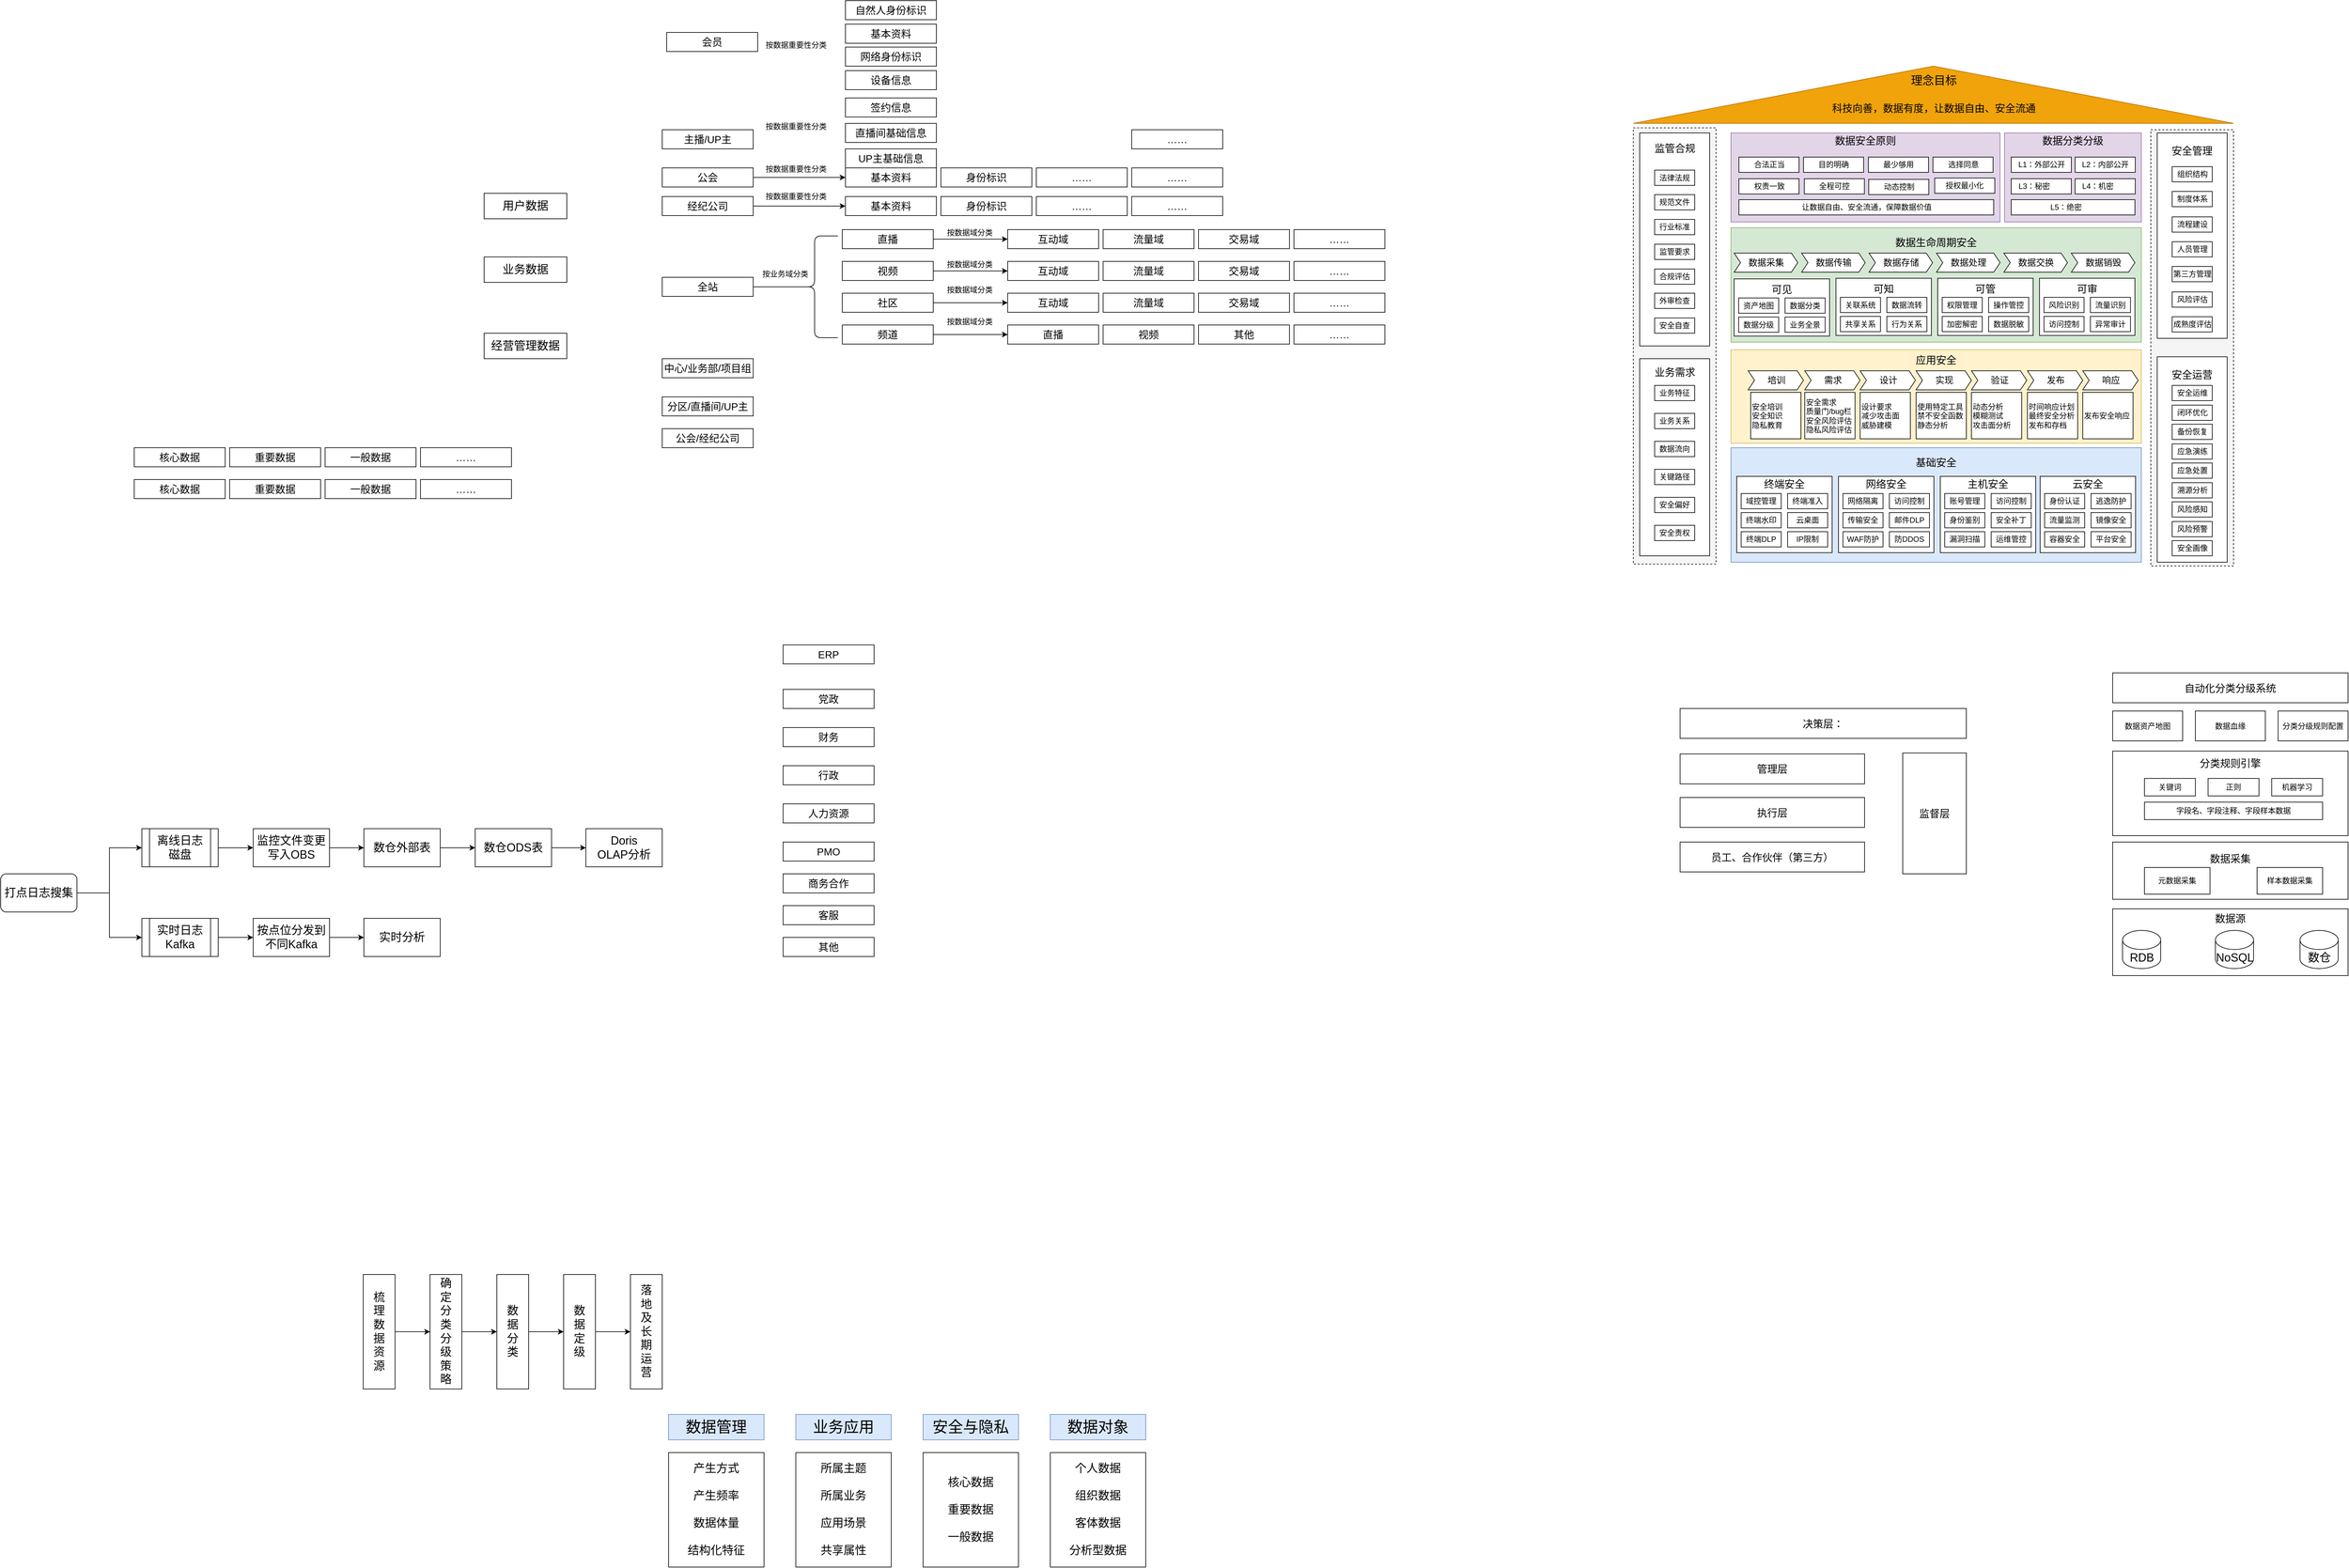 <mxfile version="20.4.1" type="github">
  <diagram id="8eygJcUhAP4R4MEj_PFW" name="第 1 页">
    <mxGraphModel dx="3412" dy="2613" grid="1" gridSize="10" guides="1" tooltips="1" connect="1" arrows="1" fold="1" page="1" pageScale="1" pageWidth="827" pageHeight="1169" math="0" shadow="0">
      <root>
        <mxCell id="0" />
        <mxCell id="1" parent="0" />
        <mxCell id="LWDec0ok-VuoAz_Tq3SS-187" value="&lt;font style=&quot;font-size: 16px;&quot;&gt;数据源&lt;br&gt;&lt;br&gt;&lt;br&gt;&lt;br&gt;&lt;br&gt;&lt;/font&gt;" style="rounded=0;whiteSpace=wrap;html=1;" parent="1" vertex="1">
          <mxGeometry x="2640" y="1235" width="370" height="105" as="geometry" />
        </mxCell>
        <mxCell id="LWDec0ok-VuoAz_Tq3SS-153" value="&lt;font style=&quot;font-size: 16px;&quot;&gt;&lt;br&gt;&lt;/font&gt;" style="rounded=0;whiteSpace=wrap;html=1;fillColor=#f5f5f5;fontColor=#333333;strokeColor=default;dashed=1;" parent="1" vertex="1">
          <mxGeometry x="1886.5" y="7" width="130" height="686" as="geometry" />
        </mxCell>
        <mxCell id="LWDec0ok-VuoAz_Tq3SS-152" value="&lt;font style=&quot;font-size: 16px;&quot;&gt;&lt;br&gt;&lt;/font&gt;" style="rounded=0;whiteSpace=wrap;html=1;fillColor=#f5f5f5;fontColor=#333333;strokeColor=default;dashed=1;" parent="1" vertex="1">
          <mxGeometry x="2700" y="10" width="130" height="686" as="geometry" />
        </mxCell>
        <mxCell id="LWDec0ok-VuoAz_Tq3SS-132" value="&lt;font style=&quot;font-size: 16px;&quot;&gt;应用安全&lt;br&gt;&lt;br&gt;&lt;br&gt;&lt;br&gt;&lt;br&gt;&lt;br&gt;&lt;br&gt;&lt;/font&gt;" style="rounded=0;whiteSpace=wrap;html=1;fillColor=#fff2cc;strokeColor=#d6b656;" parent="1" vertex="1">
          <mxGeometry x="2040" y="356" width="645" height="147" as="geometry" />
        </mxCell>
        <mxCell id="LWDec0ok-VuoAz_Tq3SS-42" value="&lt;font style=&quot;font-size: 16px;&quot;&gt;数据生命周期安全&lt;br&gt;&lt;br&gt;&lt;br&gt;&lt;br&gt;&lt;br&gt;&lt;br&gt;&lt;br&gt;&lt;br&gt;&lt;/font&gt;" style="rounded=0;whiteSpace=wrap;html=1;fillColor=#d5e8d4;strokeColor=#82b366;" parent="1" vertex="1">
          <mxGeometry x="2040" y="164" width="645" height="180" as="geometry" />
        </mxCell>
        <mxCell id="_QIip4Y_jchZYiL5Eddr-1" value="&lt;span style=&quot;font-size: 18px;&quot;&gt;用户数据&lt;br&gt;&lt;/span&gt;" style="rounded=0;whiteSpace=wrap;html=1;" parent="1" vertex="1">
          <mxGeometry x="80" y="110" width="130" height="40" as="geometry" />
        </mxCell>
        <mxCell id="_QIip4Y_jchZYiL5Eddr-2" value="&lt;font style=&quot;font-size: 18px;&quot;&gt;业务数据&lt;/font&gt;" style="rounded=0;whiteSpace=wrap;html=1;" parent="1" vertex="1">
          <mxGeometry x="80" y="210" width="130" height="40" as="geometry" />
        </mxCell>
        <mxCell id="_QIip4Y_jchZYiL5Eddr-3" value="&lt;font style=&quot;font-size: 18px;&quot;&gt;经营管理数据&lt;/font&gt;" style="rounded=0;whiteSpace=wrap;html=1;" parent="1" vertex="1">
          <mxGeometry x="80" y="330" width="130" height="40" as="geometry" />
        </mxCell>
        <mxCell id="iFcWx9lhSXFR9I_ciD_3-1" value="&lt;font style=&quot;font-size: 16px;&quot;&gt;自然人身份标识&lt;br&gt;&lt;/font&gt;" style="rounded=0;whiteSpace=wrap;html=1;" parent="1" vertex="1">
          <mxGeometry x="648" y="-193" width="143" height="30" as="geometry" />
        </mxCell>
        <mxCell id="iFcWx9lhSXFR9I_ciD_3-3" value="&lt;font style=&quot;font-size: 16px;&quot;&gt;网络身份标识&lt;br&gt;&lt;/font&gt;" style="rounded=0;whiteSpace=wrap;html=1;" parent="1" vertex="1">
          <mxGeometry x="648" y="-120" width="143" height="30" as="geometry" />
        </mxCell>
        <mxCell id="iFcWx9lhSXFR9I_ciD_3-4" value="&lt;font style=&quot;font-size: 16px;&quot;&gt;基本资料&lt;br&gt;&lt;/font&gt;" style="rounded=0;whiteSpace=wrap;html=1;" parent="1" vertex="1">
          <mxGeometry x="648" y="-156" width="143" height="30" as="geometry" />
        </mxCell>
        <mxCell id="iFcWx9lhSXFR9I_ciD_3-5" value="&lt;font style=&quot;font-size: 16px;&quot;&gt;设备信息&lt;br&gt;&lt;/font&gt;" style="rounded=0;whiteSpace=wrap;html=1;" parent="1" vertex="1">
          <mxGeometry x="648" y="-83" width="143" height="30" as="geometry" />
        </mxCell>
        <mxCell id="iFcWx9lhSXFR9I_ciD_3-6" value="&lt;font style=&quot;font-size: 16px;&quot;&gt;签约信息&lt;br&gt;&lt;/font&gt;" style="rounded=0;whiteSpace=wrap;html=1;" parent="1" vertex="1">
          <mxGeometry x="648" y="-40" width="143" height="30" as="geometry" />
        </mxCell>
        <mxCell id="iFcWx9lhSXFR9I_ciD_3-7" value="&lt;font style=&quot;font-size: 16px;&quot;&gt;UP主基础信息&lt;br&gt;&lt;/font&gt;" style="rounded=0;whiteSpace=wrap;html=1;" parent="1" vertex="1">
          <mxGeometry x="648" y="40" width="143" height="30" as="geometry" />
        </mxCell>
        <mxCell id="iFcWx9lhSXFR9I_ciD_3-8" value="&lt;font style=&quot;font-size: 16px;&quot;&gt;直播间基础信息&lt;br&gt;&lt;/font&gt;" style="rounded=0;whiteSpace=wrap;html=1;" parent="1" vertex="1">
          <mxGeometry x="648" width="143" height="30" as="geometry" />
        </mxCell>
        <mxCell id="iFcWx9lhSXFR9I_ciD_3-9" value="&lt;font style=&quot;font-size: 16px;&quot;&gt;……&lt;br&gt;&lt;/font&gt;" style="rounded=0;whiteSpace=wrap;html=1;" parent="1" vertex="1">
          <mxGeometry x="1098" y="10" width="143" height="30" as="geometry" />
        </mxCell>
        <mxCell id="iFcWx9lhSXFR9I_ciD_3-10" value="&lt;font style=&quot;font-size: 16px;&quot;&gt;基本资料&lt;br&gt;&lt;/font&gt;" style="rounded=0;whiteSpace=wrap;html=1;" parent="1" vertex="1">
          <mxGeometry x="648" y="70" width="143" height="30" as="geometry" />
        </mxCell>
        <mxCell id="iFcWx9lhSXFR9I_ciD_3-11" value="&lt;font style=&quot;font-size: 16px;&quot;&gt;……&lt;br&gt;&lt;/font&gt;" style="rounded=0;whiteSpace=wrap;html=1;" parent="1" vertex="1">
          <mxGeometry x="948" y="70" width="143" height="30" as="geometry" />
        </mxCell>
        <mxCell id="iFcWx9lhSXFR9I_ciD_3-12" value="&lt;font style=&quot;font-size: 16px;&quot;&gt;身份标识&lt;br&gt;&lt;/font&gt;" style="rounded=0;whiteSpace=wrap;html=1;" parent="1" vertex="1">
          <mxGeometry x="798" y="70" width="143" height="30" as="geometry" />
        </mxCell>
        <mxCell id="iFcWx9lhSXFR9I_ciD_3-13" value="&lt;font style=&quot;font-size: 16px;&quot;&gt;……&lt;br&gt;&lt;/font&gt;" style="rounded=0;whiteSpace=wrap;html=1;" parent="1" vertex="1">
          <mxGeometry x="1098" y="70" width="143" height="30" as="geometry" />
        </mxCell>
        <mxCell id="iFcWx9lhSXFR9I_ciD_3-14" value="&lt;font style=&quot;font-size: 16px;&quot;&gt;基本资料&lt;br&gt;&lt;/font&gt;" style="rounded=0;whiteSpace=wrap;html=1;" parent="1" vertex="1">
          <mxGeometry x="648" y="115" width="143" height="30" as="geometry" />
        </mxCell>
        <mxCell id="iFcWx9lhSXFR9I_ciD_3-15" value="&lt;font style=&quot;font-size: 16px;&quot;&gt;……&lt;br&gt;&lt;/font&gt;" style="rounded=0;whiteSpace=wrap;html=1;" parent="1" vertex="1">
          <mxGeometry x="948" y="115" width="143" height="30" as="geometry" />
        </mxCell>
        <mxCell id="iFcWx9lhSXFR9I_ciD_3-16" value="&lt;font style=&quot;font-size: 16px;&quot;&gt;身份标识&lt;br&gt;&lt;/font&gt;" style="rounded=0;whiteSpace=wrap;html=1;" parent="1" vertex="1">
          <mxGeometry x="798" y="115" width="143" height="30" as="geometry" />
        </mxCell>
        <mxCell id="iFcWx9lhSXFR9I_ciD_3-17" value="&lt;font style=&quot;font-size: 16px;&quot;&gt;……&lt;br&gt;&lt;/font&gt;" style="rounded=0;whiteSpace=wrap;html=1;" parent="1" vertex="1">
          <mxGeometry x="1098" y="115" width="143" height="30" as="geometry" />
        </mxCell>
        <mxCell id="iFcWx9lhSXFR9I_ciD_3-18" value="&lt;font style=&quot;font-size: 16px;&quot;&gt;互动域&lt;br&gt;&lt;/font&gt;" style="rounded=0;whiteSpace=wrap;html=1;" parent="1" vertex="1">
          <mxGeometry x="903" y="167" width="143" height="30" as="geometry" />
        </mxCell>
        <mxCell id="iFcWx9lhSXFR9I_ciD_3-19" value="&lt;font style=&quot;font-size: 16px;&quot;&gt;交易域&lt;br&gt;&lt;/font&gt;" style="rounded=0;whiteSpace=wrap;html=1;" parent="1" vertex="1">
          <mxGeometry x="1203" y="167" width="143" height="30" as="geometry" />
        </mxCell>
        <mxCell id="iFcWx9lhSXFR9I_ciD_3-20" value="&lt;font style=&quot;font-size: 16px;&quot;&gt;流量域&lt;br&gt;&lt;/font&gt;" style="rounded=0;whiteSpace=wrap;html=1;" parent="1" vertex="1">
          <mxGeometry x="1053" y="167" width="143" height="30" as="geometry" />
        </mxCell>
        <mxCell id="iFcWx9lhSXFR9I_ciD_3-21" value="&lt;font style=&quot;font-size: 16px;&quot;&gt;……&lt;br&gt;&lt;/font&gt;" style="rounded=0;whiteSpace=wrap;html=1;" parent="1" vertex="1">
          <mxGeometry x="1353" y="167" width="143" height="30" as="geometry" />
        </mxCell>
        <mxCell id="iFcWx9lhSXFR9I_ciD_3-22" value="&lt;font style=&quot;font-size: 16px;&quot;&gt;互动域&lt;br&gt;&lt;/font&gt;" style="rounded=0;whiteSpace=wrap;html=1;" parent="1" vertex="1">
          <mxGeometry x="903" y="217" width="143" height="30" as="geometry" />
        </mxCell>
        <mxCell id="iFcWx9lhSXFR9I_ciD_3-23" value="&lt;font style=&quot;font-size: 16px;&quot;&gt;交易域&lt;br&gt;&lt;/font&gt;" style="rounded=0;whiteSpace=wrap;html=1;" parent="1" vertex="1">
          <mxGeometry x="1203" y="217" width="143" height="30" as="geometry" />
        </mxCell>
        <mxCell id="iFcWx9lhSXFR9I_ciD_3-24" value="&lt;font style=&quot;font-size: 16px;&quot;&gt;流量域&lt;br&gt;&lt;/font&gt;" style="rounded=0;whiteSpace=wrap;html=1;" parent="1" vertex="1">
          <mxGeometry x="1053" y="217" width="143" height="30" as="geometry" />
        </mxCell>
        <mxCell id="iFcWx9lhSXFR9I_ciD_3-25" value="&lt;font style=&quot;font-size: 16px;&quot;&gt;……&lt;br&gt;&lt;/font&gt;" style="rounded=0;whiteSpace=wrap;html=1;" parent="1" vertex="1">
          <mxGeometry x="1353" y="217" width="143" height="30" as="geometry" />
        </mxCell>
        <mxCell id="iFcWx9lhSXFR9I_ciD_3-26" value="&lt;font style=&quot;font-size: 16px;&quot;&gt;互动域&lt;br&gt;&lt;/font&gt;" style="rounded=0;whiteSpace=wrap;html=1;" parent="1" vertex="1">
          <mxGeometry x="903" y="267" width="143" height="30" as="geometry" />
        </mxCell>
        <mxCell id="iFcWx9lhSXFR9I_ciD_3-27" value="&lt;font style=&quot;font-size: 16px;&quot;&gt;交易域&lt;br&gt;&lt;/font&gt;" style="rounded=0;whiteSpace=wrap;html=1;" parent="1" vertex="1">
          <mxGeometry x="1203" y="267" width="143" height="30" as="geometry" />
        </mxCell>
        <mxCell id="iFcWx9lhSXFR9I_ciD_3-28" value="&lt;font style=&quot;font-size: 16px;&quot;&gt;流量域&lt;br&gt;&lt;/font&gt;" style="rounded=0;whiteSpace=wrap;html=1;" parent="1" vertex="1">
          <mxGeometry x="1053" y="267" width="143" height="30" as="geometry" />
        </mxCell>
        <mxCell id="iFcWx9lhSXFR9I_ciD_3-29" value="&lt;font style=&quot;font-size: 16px;&quot;&gt;……&lt;br&gt;&lt;/font&gt;" style="rounded=0;whiteSpace=wrap;html=1;" parent="1" vertex="1">
          <mxGeometry x="1353" y="267" width="143" height="30" as="geometry" />
        </mxCell>
        <mxCell id="iFcWx9lhSXFR9I_ciD_3-30" value="&lt;font style=&quot;font-size: 16px;&quot;&gt;直播&lt;br&gt;&lt;/font&gt;" style="rounded=0;whiteSpace=wrap;html=1;" parent="1" vertex="1">
          <mxGeometry x="903" y="317" width="143" height="30" as="geometry" />
        </mxCell>
        <mxCell id="iFcWx9lhSXFR9I_ciD_3-31" value="&lt;font style=&quot;font-size: 16px;&quot;&gt;其他&lt;br&gt;&lt;/font&gt;" style="rounded=0;whiteSpace=wrap;html=1;" parent="1" vertex="1">
          <mxGeometry x="1203" y="317" width="143" height="30" as="geometry" />
        </mxCell>
        <mxCell id="iFcWx9lhSXFR9I_ciD_3-32" value="&lt;font style=&quot;font-size: 16px;&quot;&gt;视频&lt;br&gt;&lt;/font&gt;" style="rounded=0;whiteSpace=wrap;html=1;" parent="1" vertex="1">
          <mxGeometry x="1053" y="317" width="143" height="30" as="geometry" />
        </mxCell>
        <mxCell id="iFcWx9lhSXFR9I_ciD_3-33" value="&lt;font style=&quot;font-size: 16px;&quot;&gt;……&lt;br&gt;&lt;/font&gt;" style="rounded=0;whiteSpace=wrap;html=1;" parent="1" vertex="1">
          <mxGeometry x="1353" y="317" width="143" height="30" as="geometry" />
        </mxCell>
        <mxCell id="iFcWx9lhSXFR9I_ciD_3-34" value="&lt;font style=&quot;font-size: 16px;&quot;&gt;核心数据&lt;br&gt;&lt;/font&gt;" style="rounded=0;whiteSpace=wrap;html=1;" parent="1" vertex="1">
          <mxGeometry x="-470" y="510" width="143" height="30" as="geometry" />
        </mxCell>
        <mxCell id="iFcWx9lhSXFR9I_ciD_3-35" value="&lt;font style=&quot;font-size: 16px;&quot;&gt;一般数据&lt;br&gt;&lt;/font&gt;" style="rounded=0;whiteSpace=wrap;html=1;" parent="1" vertex="1">
          <mxGeometry x="-170" y="510" width="143" height="30" as="geometry" />
        </mxCell>
        <mxCell id="iFcWx9lhSXFR9I_ciD_3-36" value="&lt;font style=&quot;font-size: 16px;&quot;&gt;重要数据&lt;br&gt;&lt;/font&gt;" style="rounded=0;whiteSpace=wrap;html=1;" parent="1" vertex="1">
          <mxGeometry x="-320" y="510" width="143" height="30" as="geometry" />
        </mxCell>
        <mxCell id="iFcWx9lhSXFR9I_ciD_3-37" value="&lt;font style=&quot;font-size: 16px;&quot;&gt;……&lt;br&gt;&lt;/font&gt;" style="rounded=0;whiteSpace=wrap;html=1;" parent="1" vertex="1">
          <mxGeometry x="-20" y="510" width="143" height="30" as="geometry" />
        </mxCell>
        <mxCell id="iFcWx9lhSXFR9I_ciD_3-38" value="&lt;font style=&quot;font-size: 16px;&quot;&gt;核心数据&lt;br&gt;&lt;/font&gt;" style="rounded=0;whiteSpace=wrap;html=1;" parent="1" vertex="1">
          <mxGeometry x="-470" y="560" width="143" height="30" as="geometry" />
        </mxCell>
        <mxCell id="iFcWx9lhSXFR9I_ciD_3-39" value="&lt;font style=&quot;font-size: 16px;&quot;&gt;一般数据&lt;br&gt;&lt;/font&gt;" style="rounded=0;whiteSpace=wrap;html=1;" parent="1" vertex="1">
          <mxGeometry x="-170" y="560" width="143" height="30" as="geometry" />
        </mxCell>
        <mxCell id="iFcWx9lhSXFR9I_ciD_3-40" value="&lt;font style=&quot;font-size: 16px;&quot;&gt;重要数据&lt;br&gt;&lt;/font&gt;" style="rounded=0;whiteSpace=wrap;html=1;" parent="1" vertex="1">
          <mxGeometry x="-320" y="560" width="143" height="30" as="geometry" />
        </mxCell>
        <mxCell id="iFcWx9lhSXFR9I_ciD_3-41" value="&lt;font style=&quot;font-size: 16px;&quot;&gt;……&lt;br&gt;&lt;/font&gt;" style="rounded=0;whiteSpace=wrap;html=1;" parent="1" vertex="1">
          <mxGeometry x="-20" y="560" width="143" height="30" as="geometry" />
        </mxCell>
        <mxCell id="iFcWx9lhSXFR9I_ciD_3-43" value="&lt;font style=&quot;font-size: 16px;&quot;&gt;会员&lt;br&gt;&lt;/font&gt;" style="rounded=0;whiteSpace=wrap;html=1;" parent="1" vertex="1">
          <mxGeometry x="367" y="-143" width="143" height="30" as="geometry" />
        </mxCell>
        <mxCell id="iFcWx9lhSXFR9I_ciD_3-44" value="&lt;font style=&quot;font-size: 16px;&quot;&gt;主播/UP主&lt;br&gt;&lt;/font&gt;" style="rounded=0;whiteSpace=wrap;html=1;" parent="1" vertex="1">
          <mxGeometry x="360" y="10" width="143" height="30" as="geometry" />
        </mxCell>
        <mxCell id="6SWimiSNGBgbK9WMwa3a-25" style="edgeStyle=orthogonalEdgeStyle;rounded=0;orthogonalLoop=1;jettySize=auto;html=1;exitX=1;exitY=0.5;exitDx=0;exitDy=0;entryX=0;entryY=0.5;entryDx=0;entryDy=0;fontSize=18;" parent="1" source="iFcWx9lhSXFR9I_ciD_3-45" target="iFcWx9lhSXFR9I_ciD_3-10" edge="1">
          <mxGeometry relative="1" as="geometry" />
        </mxCell>
        <mxCell id="iFcWx9lhSXFR9I_ciD_3-45" value="&lt;font style=&quot;font-size: 16px;&quot;&gt;公会&lt;br&gt;&lt;/font&gt;" style="rounded=0;whiteSpace=wrap;html=1;" parent="1" vertex="1">
          <mxGeometry x="360" y="70" width="143" height="30" as="geometry" />
        </mxCell>
        <mxCell id="6SWimiSNGBgbK9WMwa3a-26" style="edgeStyle=orthogonalEdgeStyle;rounded=0;orthogonalLoop=1;jettySize=auto;html=1;exitX=1;exitY=0.5;exitDx=0;exitDy=0;entryX=0;entryY=0.5;entryDx=0;entryDy=0;fontSize=18;" parent="1" source="iFcWx9lhSXFR9I_ciD_3-46" target="iFcWx9lhSXFR9I_ciD_3-14" edge="1">
          <mxGeometry relative="1" as="geometry" />
        </mxCell>
        <mxCell id="iFcWx9lhSXFR9I_ciD_3-46" value="&lt;font style=&quot;font-size: 16px;&quot;&gt;经纪公司&lt;br&gt;&lt;/font&gt;" style="rounded=0;whiteSpace=wrap;html=1;" parent="1" vertex="1">
          <mxGeometry x="360" y="115" width="143" height="30" as="geometry" />
        </mxCell>
        <mxCell id="iFcWx9lhSXFR9I_ciD_3-47" value="&lt;font style=&quot;font-size: 16px;&quot;&gt;全站&lt;br&gt;&lt;/font&gt;" style="rounded=0;whiteSpace=wrap;html=1;" parent="1" vertex="1">
          <mxGeometry x="360" y="242" width="143" height="30" as="geometry" />
        </mxCell>
        <mxCell id="iFcWx9lhSXFR9I_ciD_3-48" value="&lt;font style=&quot;font-size: 16px;&quot;&gt;中心/业务部/项目组&lt;br&gt;&lt;/font&gt;" style="rounded=0;whiteSpace=wrap;html=1;" parent="1" vertex="1">
          <mxGeometry x="360" y="370" width="143" height="30" as="geometry" />
        </mxCell>
        <mxCell id="iFcWx9lhSXFR9I_ciD_3-49" value="&lt;font style=&quot;font-size: 16px;&quot;&gt;分区/直播间/UP主&lt;br&gt;&lt;/font&gt;" style="rounded=0;whiteSpace=wrap;html=1;" parent="1" vertex="1">
          <mxGeometry x="360" y="430" width="143" height="30" as="geometry" />
        </mxCell>
        <mxCell id="iFcWx9lhSXFR9I_ciD_3-50" value="&lt;font style=&quot;font-size: 16px;&quot;&gt;公会/经纪公司&lt;br&gt;&lt;/font&gt;" style="rounded=0;whiteSpace=wrap;html=1;" parent="1" vertex="1">
          <mxGeometry x="360" y="480" width="143" height="30" as="geometry" />
        </mxCell>
        <mxCell id="iFcWx9lhSXFR9I_ciD_3-51" value="&lt;font style=&quot;font-size: 16px;&quot;&gt;ERP&lt;br&gt;&lt;/font&gt;" style="rounded=0;whiteSpace=wrap;html=1;" parent="1" vertex="1">
          <mxGeometry x="550" y="820" width="143" height="30" as="geometry" />
        </mxCell>
        <mxCell id="iFcWx9lhSXFR9I_ciD_3-52" value="&lt;font style=&quot;font-size: 16px;&quot;&gt;党政&lt;br&gt;&lt;/font&gt;" style="rounded=0;whiteSpace=wrap;html=1;" parent="1" vertex="1">
          <mxGeometry x="550" y="890" width="143" height="30" as="geometry" />
        </mxCell>
        <mxCell id="iFcWx9lhSXFR9I_ciD_3-53" value="&lt;font style=&quot;font-size: 16px;&quot;&gt;财务&lt;br&gt;&lt;/font&gt;" style="rounded=0;whiteSpace=wrap;html=1;" parent="1" vertex="1">
          <mxGeometry x="550" y="950" width="143" height="30" as="geometry" />
        </mxCell>
        <mxCell id="iFcWx9lhSXFR9I_ciD_3-54" value="&lt;font style=&quot;font-size: 16px;&quot;&gt;行政&lt;br&gt;&lt;/font&gt;" style="rounded=0;whiteSpace=wrap;html=1;" parent="1" vertex="1">
          <mxGeometry x="550" y="1010" width="143" height="30" as="geometry" />
        </mxCell>
        <mxCell id="iFcWx9lhSXFR9I_ciD_3-55" value="&lt;font style=&quot;font-size: 16px;&quot;&gt;人力资源&lt;br&gt;&lt;/font&gt;" style="rounded=0;whiteSpace=wrap;html=1;" parent="1" vertex="1">
          <mxGeometry x="550" y="1070" width="143" height="30" as="geometry" />
        </mxCell>
        <mxCell id="iFcWx9lhSXFR9I_ciD_3-56" value="&lt;font style=&quot;font-size: 16px;&quot;&gt;PMO&lt;br&gt;&lt;/font&gt;" style="rounded=0;whiteSpace=wrap;html=1;" parent="1" vertex="1">
          <mxGeometry x="550" y="1130" width="143" height="30" as="geometry" />
        </mxCell>
        <mxCell id="iFcWx9lhSXFR9I_ciD_3-57" value="&lt;font style=&quot;font-size: 16px;&quot;&gt;商务合作&lt;br&gt;&lt;/font&gt;" style="rounded=0;whiteSpace=wrap;html=1;" parent="1" vertex="1">
          <mxGeometry x="550" y="1180" width="143" height="30" as="geometry" />
        </mxCell>
        <mxCell id="iFcWx9lhSXFR9I_ciD_3-58" value="&lt;font style=&quot;font-size: 16px;&quot;&gt;客服&lt;br&gt;&lt;/font&gt;" style="rounded=0;whiteSpace=wrap;html=1;" parent="1" vertex="1">
          <mxGeometry x="550" y="1230" width="143" height="30" as="geometry" />
        </mxCell>
        <mxCell id="iFcWx9lhSXFR9I_ciD_3-59" value="&lt;font style=&quot;font-size: 16px;&quot;&gt;其他&lt;br&gt;&lt;/font&gt;" style="rounded=0;whiteSpace=wrap;html=1;" parent="1" vertex="1">
          <mxGeometry x="550" y="1280" width="143" height="30" as="geometry" />
        </mxCell>
        <mxCell id="6SWimiSNGBgbK9WMwa3a-3" value="按数据重要性分类" style="text;html=1;align=center;verticalAlign=middle;resizable=0;points=[];autosize=1;strokeColor=none;fillColor=none;" parent="1" vertex="1">
          <mxGeometry x="510" y="-138" width="120" height="30" as="geometry" />
        </mxCell>
        <mxCell id="6SWimiSNGBgbK9WMwa3a-19" style="edgeStyle=orthogonalEdgeStyle;rounded=0;orthogonalLoop=1;jettySize=auto;html=1;exitX=1;exitY=0.5;exitDx=0;exitDy=0;fontSize=18;" parent="1" source="6SWimiSNGBgbK9WMwa3a-5" target="6SWimiSNGBgbK9WMwa3a-15" edge="1">
          <mxGeometry relative="1" as="geometry" />
        </mxCell>
        <mxCell id="6SWimiSNGBgbK9WMwa3a-5" value="&lt;font style=&quot;font-size: 18px;&quot;&gt;确&lt;br&gt;定&lt;br&gt;分&lt;br&gt;类&lt;br&gt;分&lt;br&gt;级&lt;br&gt;策&lt;br&gt;略&lt;/font&gt;" style="rounded=0;whiteSpace=wrap;html=1;" parent="1" vertex="1">
          <mxGeometry x="-5" y="1810" width="50" height="180" as="geometry" />
        </mxCell>
        <mxCell id="6SWimiSNGBgbK9WMwa3a-18" style="edgeStyle=orthogonalEdgeStyle;rounded=0;orthogonalLoop=1;jettySize=auto;html=1;exitX=1;exitY=0.5;exitDx=0;exitDy=0;fontSize=18;" parent="1" source="6SWimiSNGBgbK9WMwa3a-14" target="6SWimiSNGBgbK9WMwa3a-5" edge="1">
          <mxGeometry relative="1" as="geometry" />
        </mxCell>
        <mxCell id="6SWimiSNGBgbK9WMwa3a-14" value="&lt;span style=&quot;font-size: 18px;&quot;&gt;梳&lt;br&gt;理&lt;br&gt;数&lt;br&gt;据&lt;br&gt;资&lt;br&gt;源&lt;/span&gt;" style="rounded=0;whiteSpace=wrap;html=1;" parent="1" vertex="1">
          <mxGeometry x="-110" y="1810" width="50" height="180" as="geometry" />
        </mxCell>
        <mxCell id="6SWimiSNGBgbK9WMwa3a-20" style="edgeStyle=orthogonalEdgeStyle;rounded=0;orthogonalLoop=1;jettySize=auto;html=1;exitX=1;exitY=0.5;exitDx=0;exitDy=0;fontSize=18;" parent="1" source="6SWimiSNGBgbK9WMwa3a-15" target="6SWimiSNGBgbK9WMwa3a-16" edge="1">
          <mxGeometry relative="1" as="geometry" />
        </mxCell>
        <mxCell id="6SWimiSNGBgbK9WMwa3a-15" value="&lt;span style=&quot;font-size: 18px;&quot;&gt;数&lt;br&gt;据&lt;br&gt;分&lt;br&gt;类&lt;/span&gt;" style="rounded=0;whiteSpace=wrap;html=1;" parent="1" vertex="1">
          <mxGeometry x="100" y="1810" width="50" height="180" as="geometry" />
        </mxCell>
        <mxCell id="6SWimiSNGBgbK9WMwa3a-21" style="edgeStyle=orthogonalEdgeStyle;rounded=0;orthogonalLoop=1;jettySize=auto;html=1;exitX=1;exitY=0.5;exitDx=0;exitDy=0;fontSize=18;" parent="1" source="6SWimiSNGBgbK9WMwa3a-16" target="6SWimiSNGBgbK9WMwa3a-17" edge="1">
          <mxGeometry relative="1" as="geometry" />
        </mxCell>
        <mxCell id="6SWimiSNGBgbK9WMwa3a-16" value="&lt;span style=&quot;font-size: 18px;&quot;&gt;数&lt;br&gt;据&lt;br&gt;定&lt;br&gt;级&lt;br&gt;&lt;/span&gt;" style="rounded=0;whiteSpace=wrap;html=1;" parent="1" vertex="1">
          <mxGeometry x="205" y="1810" width="50" height="180" as="geometry" />
        </mxCell>
        <mxCell id="6SWimiSNGBgbK9WMwa3a-17" value="&lt;span style=&quot;font-size: 18px;&quot;&gt;落&lt;br&gt;地&lt;br&gt;及&lt;br&gt;长&lt;br&gt;期&lt;br&gt;运&lt;br&gt;营&lt;/span&gt;&lt;span style=&quot;font-size: 18px;&quot;&gt;&lt;br&gt;&lt;/span&gt;" style="rounded=0;whiteSpace=wrap;html=1;" parent="1" vertex="1">
          <mxGeometry x="310" y="1810" width="50" height="180" as="geometry" />
        </mxCell>
        <mxCell id="6SWimiSNGBgbK9WMwa3a-24" value="按数据重要性分类" style="text;html=1;align=center;verticalAlign=middle;resizable=0;points=[];autosize=1;strokeColor=none;fillColor=none;" parent="1" vertex="1">
          <mxGeometry x="510" y="-10" width="120" height="30" as="geometry" />
        </mxCell>
        <mxCell id="6SWimiSNGBgbK9WMwa3a-27" value="按数据重要性分类" style="text;html=1;align=center;verticalAlign=middle;resizable=0;points=[];autosize=1;strokeColor=none;fillColor=none;" parent="1" vertex="1">
          <mxGeometry x="510" y="57" width="120" height="30" as="geometry" />
        </mxCell>
        <mxCell id="6SWimiSNGBgbK9WMwa3a-28" value="按数据重要性分类" style="text;html=1;align=center;verticalAlign=middle;resizable=0;points=[];autosize=1;strokeColor=none;fillColor=none;" parent="1" vertex="1">
          <mxGeometry x="510" y="100" width="120" height="30" as="geometry" />
        </mxCell>
        <mxCell id="6SWimiSNGBgbK9WMwa3a-33" style="edgeStyle=orthogonalEdgeStyle;rounded=0;orthogonalLoop=1;jettySize=auto;html=1;exitX=1;exitY=0.5;exitDx=0;exitDy=0;fontSize=18;" parent="1" source="6SWimiSNGBgbK9WMwa3a-29" target="iFcWx9lhSXFR9I_ciD_3-18" edge="1">
          <mxGeometry relative="1" as="geometry" />
        </mxCell>
        <mxCell id="6SWimiSNGBgbK9WMwa3a-29" value="&lt;font style=&quot;font-size: 16px;&quot;&gt;直播&lt;br&gt;&lt;/font&gt;" style="rounded=0;whiteSpace=wrap;html=1;" parent="1" vertex="1">
          <mxGeometry x="643" y="167" width="143" height="30" as="geometry" />
        </mxCell>
        <mxCell id="6SWimiSNGBgbK9WMwa3a-35" style="edgeStyle=orthogonalEdgeStyle;rounded=0;orthogonalLoop=1;jettySize=auto;html=1;exitX=1;exitY=0.5;exitDx=0;exitDy=0;entryX=0;entryY=0.5;entryDx=0;entryDy=0;fontSize=18;" parent="1" source="6SWimiSNGBgbK9WMwa3a-30" target="iFcWx9lhSXFR9I_ciD_3-22" edge="1">
          <mxGeometry relative="1" as="geometry" />
        </mxCell>
        <mxCell id="6SWimiSNGBgbK9WMwa3a-30" value="&lt;font style=&quot;font-size: 16px;&quot;&gt;视频&lt;br&gt;&lt;/font&gt;" style="rounded=0;whiteSpace=wrap;html=1;" parent="1" vertex="1">
          <mxGeometry x="643" y="217" width="143" height="30" as="geometry" />
        </mxCell>
        <mxCell id="6SWimiSNGBgbK9WMwa3a-36" style="edgeStyle=orthogonalEdgeStyle;rounded=0;orthogonalLoop=1;jettySize=auto;html=1;exitX=1;exitY=0.5;exitDx=0;exitDy=0;entryX=0;entryY=0.5;entryDx=0;entryDy=0;fontSize=18;" parent="1" source="6SWimiSNGBgbK9WMwa3a-31" target="iFcWx9lhSXFR9I_ciD_3-26" edge="1">
          <mxGeometry relative="1" as="geometry" />
        </mxCell>
        <mxCell id="6SWimiSNGBgbK9WMwa3a-31" value="&lt;font style=&quot;font-size: 16px;&quot;&gt;社区&lt;br&gt;&lt;/font&gt;" style="rounded=0;whiteSpace=wrap;html=1;" parent="1" vertex="1">
          <mxGeometry x="643" y="267" width="143" height="30" as="geometry" />
        </mxCell>
        <mxCell id="6SWimiSNGBgbK9WMwa3a-37" style="edgeStyle=orthogonalEdgeStyle;rounded=0;orthogonalLoop=1;jettySize=auto;html=1;exitX=1;exitY=0.5;exitDx=0;exitDy=0;entryX=0;entryY=0.5;entryDx=0;entryDy=0;fontSize=18;" parent="1" source="6SWimiSNGBgbK9WMwa3a-32" target="iFcWx9lhSXFR9I_ciD_3-30" edge="1">
          <mxGeometry relative="1" as="geometry" />
        </mxCell>
        <mxCell id="6SWimiSNGBgbK9WMwa3a-32" value="&lt;font style=&quot;font-size: 16px;&quot;&gt;频道&lt;br&gt;&lt;/font&gt;" style="rounded=0;whiteSpace=wrap;html=1;" parent="1" vertex="1">
          <mxGeometry x="643" y="317" width="143" height="30" as="geometry" />
        </mxCell>
        <mxCell id="6SWimiSNGBgbK9WMwa3a-34" value="按数据域分类" style="text;html=1;align=center;verticalAlign=middle;resizable=0;points=[];autosize=1;strokeColor=none;fillColor=none;" parent="1" vertex="1">
          <mxGeometry x="793" y="157" width="100" height="30" as="geometry" />
        </mxCell>
        <mxCell id="6SWimiSNGBgbK9WMwa3a-38" value="按数据域分类" style="text;html=1;align=center;verticalAlign=middle;resizable=0;points=[];autosize=1;strokeColor=none;fillColor=none;" parent="1" vertex="1">
          <mxGeometry x="793" y="207" width="100" height="30" as="geometry" />
        </mxCell>
        <mxCell id="6SWimiSNGBgbK9WMwa3a-39" value="按数据域分类" style="text;html=1;align=center;verticalAlign=middle;resizable=0;points=[];autosize=1;strokeColor=none;fillColor=none;" parent="1" vertex="1">
          <mxGeometry x="793" y="247" width="100" height="30" as="geometry" />
        </mxCell>
        <mxCell id="6SWimiSNGBgbK9WMwa3a-40" value="按数据域分类" style="text;html=1;align=center;verticalAlign=middle;resizable=0;points=[];autosize=1;strokeColor=none;fillColor=none;" parent="1" vertex="1">
          <mxGeometry x="793" y="297" width="100" height="30" as="geometry" />
        </mxCell>
        <mxCell id="6SWimiSNGBgbK9WMwa3a-41" value="" style="shape=curlyBracket;whiteSpace=wrap;html=1;rounded=1;fontSize=18;size=0.5;" parent="1" vertex="1">
          <mxGeometry x="563" y="177" width="73" height="160" as="geometry" />
        </mxCell>
        <mxCell id="6SWimiSNGBgbK9WMwa3a-46" value="" style="line;strokeWidth=1;html=1;fontSize=18;" parent="1" vertex="1">
          <mxGeometry x="503" y="252" width="90" height="10" as="geometry" />
        </mxCell>
        <mxCell id="6SWimiSNGBgbK9WMwa3a-49" value="按业务域分类" style="text;html=1;align=center;verticalAlign=middle;resizable=0;points=[];autosize=1;strokeColor=none;fillColor=none;" parent="1" vertex="1">
          <mxGeometry x="503" y="222" width="100" height="30" as="geometry" />
        </mxCell>
        <mxCell id="6SWimiSNGBgbK9WMwa3a-61" value="" style="group" parent="1" vertex="1" connectable="0">
          <mxGeometry x="370" y="2030" width="150" height="240" as="geometry" />
        </mxCell>
        <mxCell id="6SWimiSNGBgbK9WMwa3a-52" value="产生方式&lt;br&gt;&lt;br&gt;产生频率&lt;br&gt;&lt;br&gt;数据体量&lt;br&gt;&lt;br&gt;结构化特征" style="rounded=0;whiteSpace=wrap;html=1;fontSize=18;strokeWidth=1;" parent="6SWimiSNGBgbK9WMwa3a-61" vertex="1">
          <mxGeometry y="60" width="150" height="180" as="geometry" />
        </mxCell>
        <mxCell id="6SWimiSNGBgbK9WMwa3a-57" value="&lt;font style=&quot;font-size: 24px;&quot;&gt;数据管理&lt;/font&gt;" style="rounded=0;whiteSpace=wrap;html=1;fontSize=18;strokeWidth=1;fillColor=#dae8fc;strokeColor=#6c8ebf;" parent="6SWimiSNGBgbK9WMwa3a-61" vertex="1">
          <mxGeometry width="150" height="40" as="geometry" />
        </mxCell>
        <mxCell id="6SWimiSNGBgbK9WMwa3a-62" value="" style="group" parent="1" vertex="1" connectable="0">
          <mxGeometry x="570" y="2030" width="150" height="240" as="geometry" />
        </mxCell>
        <mxCell id="6SWimiSNGBgbK9WMwa3a-53" value="所属主题&lt;br&gt;&lt;br&gt;所属业务&lt;br&gt;&lt;br&gt;应用场景&lt;br&gt;&lt;br&gt;共享属性" style="rounded=0;whiteSpace=wrap;html=1;fontSize=18;strokeWidth=1;" parent="6SWimiSNGBgbK9WMwa3a-62" vertex="1">
          <mxGeometry y="60" width="150" height="180" as="geometry" />
        </mxCell>
        <mxCell id="6SWimiSNGBgbK9WMwa3a-58" value="&lt;font style=&quot;font-size: 24px;&quot;&gt;业务应用&lt;/font&gt;" style="rounded=0;whiteSpace=wrap;html=1;fontSize=18;strokeWidth=1;fillColor=#dae8fc;strokeColor=#6c8ebf;" parent="6SWimiSNGBgbK9WMwa3a-62" vertex="1">
          <mxGeometry width="150" height="40" as="geometry" />
        </mxCell>
        <mxCell id="6SWimiSNGBgbK9WMwa3a-63" value="" style="group" parent="1" vertex="1" connectable="0">
          <mxGeometry x="770" y="2030" width="150" height="240" as="geometry" />
        </mxCell>
        <mxCell id="6SWimiSNGBgbK9WMwa3a-54" value="核心数据&lt;br&gt;&lt;br&gt;重要数据&lt;br&gt;&lt;br&gt;一般数据" style="rounded=0;whiteSpace=wrap;html=1;fontSize=18;strokeWidth=1;" parent="6SWimiSNGBgbK9WMwa3a-63" vertex="1">
          <mxGeometry y="60" width="150" height="180" as="geometry" />
        </mxCell>
        <mxCell id="6SWimiSNGBgbK9WMwa3a-59" value="&lt;font style=&quot;font-size: 24px;&quot;&gt;安全与隐私&lt;/font&gt;" style="rounded=0;whiteSpace=wrap;html=1;fontSize=18;strokeWidth=1;fillColor=#dae8fc;strokeColor=#6c8ebf;" parent="6SWimiSNGBgbK9WMwa3a-63" vertex="1">
          <mxGeometry width="150" height="40" as="geometry" />
        </mxCell>
        <mxCell id="6SWimiSNGBgbK9WMwa3a-64" value="" style="group" parent="1" vertex="1" connectable="0">
          <mxGeometry x="970" y="2030" width="150" height="240" as="geometry" />
        </mxCell>
        <mxCell id="6SWimiSNGBgbK9WMwa3a-56" value="个人数据&lt;br&gt;&lt;br&gt;组织数据&lt;br&gt;&lt;br&gt;客体数据&lt;br&gt;&lt;br&gt;分析型数据" style="rounded=0;whiteSpace=wrap;html=1;fontSize=18;strokeWidth=1;" parent="6SWimiSNGBgbK9WMwa3a-64" vertex="1">
          <mxGeometry y="60" width="150" height="180" as="geometry" />
        </mxCell>
        <mxCell id="6SWimiSNGBgbK9WMwa3a-60" value="&lt;font style=&quot;font-size: 24px;&quot;&gt;数据对象&lt;/font&gt;" style="rounded=0;whiteSpace=wrap;html=1;fontSize=18;strokeWidth=1;fillColor=#dae8fc;strokeColor=#6c8ebf;" parent="6SWimiSNGBgbK9WMwa3a-64" vertex="1">
          <mxGeometry width="150" height="40" as="geometry" />
        </mxCell>
        <mxCell id="l-vcD5tPlWXEB158viD7-11" style="edgeStyle=orthogonalEdgeStyle;rounded=0;orthogonalLoop=1;jettySize=auto;html=1;exitX=1;exitY=0.5;exitDx=0;exitDy=0;entryX=0;entryY=0.5;entryDx=0;entryDy=0;fontSize=18;" parent="1" source="l-vcD5tPlWXEB158viD7-1" target="l-vcD5tPlWXEB158viD7-3" edge="1">
          <mxGeometry relative="1" as="geometry" />
        </mxCell>
        <mxCell id="l-vcD5tPlWXEB158viD7-12" style="edgeStyle=orthogonalEdgeStyle;rounded=0;orthogonalLoop=1;jettySize=auto;html=1;exitX=1;exitY=0.5;exitDx=0;exitDy=0;entryX=0;entryY=0.5;entryDx=0;entryDy=0;fontSize=18;" parent="1" source="l-vcD5tPlWXEB158viD7-1" target="l-vcD5tPlWXEB158viD7-4" edge="1">
          <mxGeometry relative="1" as="geometry" />
        </mxCell>
        <mxCell id="l-vcD5tPlWXEB158viD7-1" value="&lt;font style=&quot;font-size: 18px;&quot;&gt;打点日志搜集&lt;/font&gt;" style="rounded=1;whiteSpace=wrap;html=1;" parent="1" vertex="1">
          <mxGeometry x="-680" y="1180" width="120" height="60" as="geometry" />
        </mxCell>
        <mxCell id="l-vcD5tPlWXEB158viD7-13" style="edgeStyle=orthogonalEdgeStyle;rounded=0;orthogonalLoop=1;jettySize=auto;html=1;exitX=1;exitY=0.5;exitDx=0;exitDy=0;entryX=0;entryY=0.5;entryDx=0;entryDy=0;fontSize=18;" parent="1" source="l-vcD5tPlWXEB158viD7-3" target="l-vcD5tPlWXEB158viD7-6" edge="1">
          <mxGeometry relative="1" as="geometry" />
        </mxCell>
        <mxCell id="l-vcD5tPlWXEB158viD7-3" value="离线日志&lt;br&gt;磁盘" style="shape=process;whiteSpace=wrap;html=1;backgroundOutline=1;fontSize=18;" parent="1" vertex="1">
          <mxGeometry x="-458" y="1109" width="120" height="60" as="geometry" />
        </mxCell>
        <mxCell id="l-vcD5tPlWXEB158viD7-17" style="edgeStyle=orthogonalEdgeStyle;rounded=0;orthogonalLoop=1;jettySize=auto;html=1;exitX=1;exitY=0.5;exitDx=0;exitDy=0;entryX=0;entryY=0.5;entryDx=0;entryDy=0;fontSize=18;" parent="1" source="l-vcD5tPlWXEB158viD7-4" target="l-vcD5tPlWXEB158viD7-5" edge="1">
          <mxGeometry relative="1" as="geometry" />
        </mxCell>
        <mxCell id="l-vcD5tPlWXEB158viD7-4" value="实时日志&lt;br&gt;Kafka" style="shape=process;whiteSpace=wrap;html=1;backgroundOutline=1;fontSize=18;" parent="1" vertex="1">
          <mxGeometry x="-458" y="1250" width="120" height="60" as="geometry" />
        </mxCell>
        <mxCell id="l-vcD5tPlWXEB158viD7-18" style="edgeStyle=orthogonalEdgeStyle;rounded=0;orthogonalLoop=1;jettySize=auto;html=1;exitX=1;exitY=0.5;exitDx=0;exitDy=0;fontSize=18;" parent="1" source="l-vcD5tPlWXEB158viD7-5" target="l-vcD5tPlWXEB158viD7-10" edge="1">
          <mxGeometry relative="1" as="geometry" />
        </mxCell>
        <mxCell id="l-vcD5tPlWXEB158viD7-5" value="按点位分发到不同Kafka" style="rounded=0;whiteSpace=wrap;html=1;fontSize=18;" parent="1" vertex="1">
          <mxGeometry x="-283" y="1250" width="120" height="60" as="geometry" />
        </mxCell>
        <mxCell id="l-vcD5tPlWXEB158viD7-14" style="edgeStyle=orthogonalEdgeStyle;rounded=0;orthogonalLoop=1;jettySize=auto;html=1;exitX=1;exitY=0.5;exitDx=0;exitDy=0;entryX=0;entryY=0.5;entryDx=0;entryDy=0;fontSize=18;" parent="1" source="l-vcD5tPlWXEB158viD7-6" target="l-vcD5tPlWXEB158viD7-7" edge="1">
          <mxGeometry relative="1" as="geometry" />
        </mxCell>
        <mxCell id="l-vcD5tPlWXEB158viD7-6" value="监控文件变更&lt;br&gt;写入OBS" style="rounded=0;whiteSpace=wrap;html=1;fontSize=18;" parent="1" vertex="1">
          <mxGeometry x="-283" y="1109" width="120" height="60" as="geometry" />
        </mxCell>
        <mxCell id="l-vcD5tPlWXEB158viD7-15" style="edgeStyle=orthogonalEdgeStyle;rounded=0;orthogonalLoop=1;jettySize=auto;html=1;exitX=1;exitY=0.5;exitDx=0;exitDy=0;entryX=0;entryY=0.5;entryDx=0;entryDy=0;fontSize=18;" parent="1" source="l-vcD5tPlWXEB158viD7-7" target="l-vcD5tPlWXEB158viD7-8" edge="1">
          <mxGeometry relative="1" as="geometry" />
        </mxCell>
        <mxCell id="l-vcD5tPlWXEB158viD7-7" value="数仓外部表" style="rounded=0;whiteSpace=wrap;html=1;fontSize=18;" parent="1" vertex="1">
          <mxGeometry x="-109" y="1109" width="120" height="60" as="geometry" />
        </mxCell>
        <mxCell id="l-vcD5tPlWXEB158viD7-16" style="edgeStyle=orthogonalEdgeStyle;rounded=0;orthogonalLoop=1;jettySize=auto;html=1;exitX=1;exitY=0.5;exitDx=0;exitDy=0;entryX=0;entryY=0.5;entryDx=0;entryDy=0;fontSize=18;" parent="1" source="l-vcD5tPlWXEB158viD7-8" target="l-vcD5tPlWXEB158viD7-9" edge="1">
          <mxGeometry relative="1" as="geometry" />
        </mxCell>
        <mxCell id="l-vcD5tPlWXEB158viD7-8" value="数仓ODS表" style="rounded=0;whiteSpace=wrap;html=1;fontSize=18;" parent="1" vertex="1">
          <mxGeometry x="66" y="1109" width="120" height="60" as="geometry" />
        </mxCell>
        <mxCell id="l-vcD5tPlWXEB158viD7-9" value="Doris&lt;br&gt;OLAP分析" style="rounded=0;whiteSpace=wrap;html=1;fontSize=18;" parent="1" vertex="1">
          <mxGeometry x="240" y="1109" width="120" height="60" as="geometry" />
        </mxCell>
        <mxCell id="l-vcD5tPlWXEB158viD7-10" value="实时分析" style="rounded=0;whiteSpace=wrap;html=1;fontSize=18;" parent="1" vertex="1">
          <mxGeometry x="-109" y="1250" width="120" height="60" as="geometry" />
        </mxCell>
        <mxCell id="OuyBbQTgeXAvmUCCN6ac-2" value="&lt;font style=&quot;font-size: 16px;&quot;&gt;监管合规&lt;br&gt;&lt;br&gt;&lt;br&gt;&lt;br&gt;&lt;br&gt;&lt;br&gt;&lt;br&gt;&lt;br&gt;&lt;br&gt;&lt;br&gt;&lt;br&gt;&lt;br&gt;&lt;br&gt;&lt;br&gt;&lt;br&gt;&lt;br&gt;&lt;/font&gt;" style="rounded=0;whiteSpace=wrap;html=1;" parent="1" vertex="1">
          <mxGeometry x="1896.5" y="15" width="110" height="335" as="geometry" />
        </mxCell>
        <mxCell id="OuyBbQTgeXAvmUCCN6ac-3" value="&lt;font style=&quot;font-size: 16px;&quot;&gt;业务需求&lt;br&gt;&lt;br&gt;&lt;br&gt;&lt;br&gt;&lt;br&gt;&lt;br&gt;&lt;br&gt;&lt;br&gt;&lt;br&gt;&lt;br&gt;&lt;br&gt;&lt;br&gt;&lt;br&gt;&lt;br&gt;&lt;br&gt;&lt;/font&gt;" style="rounded=0;whiteSpace=wrap;html=1;" parent="1" vertex="1">
          <mxGeometry x="1896.5" y="370" width="110" height="310" as="geometry" />
        </mxCell>
        <mxCell id="OuyBbQTgeXAvmUCCN6ac-4" value="&lt;font style=&quot;font-size: 16px;&quot;&gt;基础安全&lt;br&gt;&lt;br&gt;&lt;br&gt;&lt;br&gt;&lt;br&gt;&lt;br&gt;&lt;br&gt;&lt;br&gt;&lt;/font&gt;" style="rounded=0;whiteSpace=wrap;html=1;fillColor=#dae8fc;strokeColor=#6c8ebf;" parent="1" vertex="1">
          <mxGeometry x="2040" y="510" width="645" height="180" as="geometry" />
        </mxCell>
        <mxCell id="OuyBbQTgeXAvmUCCN6ac-7" value="&lt;font style=&quot;font-size: 16px;&quot;&gt;安全运营&lt;br&gt;&lt;br&gt;&lt;br&gt;&lt;br&gt;&lt;br&gt;&lt;br&gt;&lt;br&gt;&lt;br&gt;&lt;br&gt;&lt;br&gt;&lt;br&gt;&lt;br&gt;&lt;br&gt;&lt;br&gt;&lt;br&gt;&lt;/font&gt;" style="rounded=0;whiteSpace=wrap;html=1;" parent="1" vertex="1">
          <mxGeometry x="2710" y="367" width="110" height="323" as="geometry" />
        </mxCell>
        <mxCell id="OuyBbQTgeXAvmUCCN6ac-8" value="&lt;font style=&quot;font-size: 16px;&quot;&gt;安全管理&lt;br&gt;&lt;br&gt;&lt;br&gt;&lt;br&gt;&lt;br&gt;&lt;br&gt;&lt;br&gt;&lt;br&gt;&lt;br&gt;&lt;br&gt;&lt;br&gt;&lt;br&gt;&lt;br&gt;&lt;br&gt;&lt;br&gt;&lt;/font&gt;" style="rounded=0;whiteSpace=wrap;html=1;" parent="1" vertex="1">
          <mxGeometry x="2710" y="15" width="110" height="323" as="geometry" />
        </mxCell>
        <mxCell id="LWDec0ok-VuoAz_Tq3SS-5" value="数据采集" style="html=1;shadow=0;dashed=0;align=center;verticalAlign=middle;shape=mxgraph.arrows2.arrow;dy=0;dx=10;notch=10;fontSize=14;" parent="1" vertex="1">
          <mxGeometry x="2045" y="204" width="100" height="30" as="geometry" />
        </mxCell>
        <mxCell id="LWDec0ok-VuoAz_Tq3SS-6" value="数据传输" style="html=1;shadow=0;dashed=0;align=center;verticalAlign=middle;shape=mxgraph.arrows2.arrow;dy=0;dx=10;notch=10;fontSize=14;" parent="1" vertex="1">
          <mxGeometry x="2151" y="204" width="100" height="30" as="geometry" />
        </mxCell>
        <mxCell id="LWDec0ok-VuoAz_Tq3SS-7" value="数据存储" style="html=1;shadow=0;dashed=0;align=center;verticalAlign=middle;shape=mxgraph.arrows2.arrow;dy=0;dx=10;notch=10;fontSize=14;" parent="1" vertex="1">
          <mxGeometry x="2257" y="204" width="100" height="30" as="geometry" />
        </mxCell>
        <mxCell id="LWDec0ok-VuoAz_Tq3SS-8" value="数据处理" style="html=1;shadow=0;dashed=0;align=center;verticalAlign=middle;shape=mxgraph.arrows2.arrow;dy=0;dx=10;notch=10;fontSize=14;" parent="1" vertex="1">
          <mxGeometry x="2363" y="204" width="100" height="30" as="geometry" />
        </mxCell>
        <mxCell id="LWDec0ok-VuoAz_Tq3SS-9" value="数据交换" style="html=1;shadow=0;dashed=0;align=center;verticalAlign=middle;shape=mxgraph.arrows2.arrow;dy=0;dx=10;notch=10;fontSize=14;" parent="1" vertex="1">
          <mxGeometry x="2469" y="204" width="100" height="30" as="geometry" />
        </mxCell>
        <mxCell id="LWDec0ok-VuoAz_Tq3SS-10" value="数据销毁" style="html=1;shadow=0;dashed=0;align=center;verticalAlign=middle;shape=mxgraph.arrows2.arrow;dy=0;dx=10;notch=10;fontSize=14;" parent="1" vertex="1">
          <mxGeometry x="2575" y="204" width="100" height="30" as="geometry" />
        </mxCell>
        <mxCell id="LWDec0ok-VuoAz_Tq3SS-14" value="&lt;font style=&quot;font-size: 16px;&quot;&gt;可见&lt;br&gt;&lt;br&gt;&lt;br&gt;&lt;br&gt;&lt;/font&gt;" style="rounded=0;whiteSpace=wrap;html=1;" parent="1" vertex="1">
          <mxGeometry x="2045" y="244.5" width="150" height="90" as="geometry" />
        </mxCell>
        <mxCell id="LWDec0ok-VuoAz_Tq3SS-16" value="&lt;font style=&quot;&quot;&gt;&lt;font style=&quot;font-size: 12px;&quot;&gt;资产地图&lt;/font&gt;&lt;br&gt;&lt;/font&gt;" style="rounded=0;whiteSpace=wrap;html=1;" parent="1" vertex="1">
          <mxGeometry x="2052" y="274.5" width="63" height="24" as="geometry" />
        </mxCell>
        <mxCell id="LWDec0ok-VuoAz_Tq3SS-23" value="&lt;font style=&quot;&quot;&gt;&lt;font style=&quot;font-size: 12px;&quot;&gt;数据分级&lt;/font&gt;&lt;br&gt;&lt;/font&gt;" style="rounded=0;whiteSpace=wrap;html=1;" parent="1" vertex="1">
          <mxGeometry x="2052" y="304.5" width="63" height="24" as="geometry" />
        </mxCell>
        <mxCell id="LWDec0ok-VuoAz_Tq3SS-24" value="&lt;font style=&quot;&quot;&gt;&lt;font style=&quot;font-size: 12px;&quot;&gt;数据分类&lt;/font&gt;&lt;br&gt;&lt;/font&gt;" style="rounded=0;whiteSpace=wrap;html=1;" parent="1" vertex="1">
          <mxGeometry x="2125" y="274.5" width="63" height="24" as="geometry" />
        </mxCell>
        <mxCell id="LWDec0ok-VuoAz_Tq3SS-25" value="&lt;font style=&quot;&quot;&gt;&lt;font style=&quot;font-size: 12px;&quot;&gt;业务全景&lt;/font&gt;&lt;br&gt;&lt;/font&gt;" style="rounded=0;whiteSpace=wrap;html=1;" parent="1" vertex="1">
          <mxGeometry x="2125" y="304.5" width="63" height="24" as="geometry" />
        </mxCell>
        <mxCell id="LWDec0ok-VuoAz_Tq3SS-26" value="&lt;font style=&quot;font-size: 16px;&quot;&gt;可知&lt;br&gt;&lt;br&gt;&lt;br&gt;&lt;br&gt;&lt;/font&gt;" style="rounded=0;whiteSpace=wrap;html=1;" parent="1" vertex="1">
          <mxGeometry x="2205" y="243.5" width="150" height="90" as="geometry" />
        </mxCell>
        <mxCell id="LWDec0ok-VuoAz_Tq3SS-27" value="&lt;font style=&quot;&quot;&gt;&lt;font style=&quot;font-size: 12px;&quot;&gt;关联系统&lt;/font&gt;&lt;br&gt;&lt;/font&gt;" style="rounded=0;whiteSpace=wrap;html=1;" parent="1" vertex="1">
          <mxGeometry x="2212" y="273.5" width="63" height="24" as="geometry" />
        </mxCell>
        <mxCell id="LWDec0ok-VuoAz_Tq3SS-28" value="&lt;font style=&quot;&quot;&gt;&lt;font style=&quot;font-size: 12px;&quot;&gt;共享关系&lt;/font&gt;&lt;br&gt;&lt;/font&gt;" style="rounded=0;whiteSpace=wrap;html=1;" parent="1" vertex="1">
          <mxGeometry x="2212" y="303.5" width="63" height="24" as="geometry" />
        </mxCell>
        <mxCell id="LWDec0ok-VuoAz_Tq3SS-29" value="&lt;font style=&quot;&quot;&gt;&lt;font style=&quot;font-size: 12px;&quot;&gt;数据流转&lt;/font&gt;&lt;br&gt;&lt;/font&gt;" style="rounded=0;whiteSpace=wrap;html=1;" parent="1" vertex="1">
          <mxGeometry x="2285" y="273.5" width="63" height="24" as="geometry" />
        </mxCell>
        <mxCell id="LWDec0ok-VuoAz_Tq3SS-30" value="&lt;font style=&quot;&quot;&gt;&lt;font style=&quot;font-size: 12px;&quot;&gt;行为关系&lt;/font&gt;&lt;br&gt;&lt;/font&gt;" style="rounded=0;whiteSpace=wrap;html=1;" parent="1" vertex="1">
          <mxGeometry x="2285" y="303.5" width="63" height="24" as="geometry" />
        </mxCell>
        <mxCell id="LWDec0ok-VuoAz_Tq3SS-31" value="&lt;font style=&quot;font-size: 16px;&quot;&gt;可管&lt;br&gt;&lt;br&gt;&lt;br&gt;&lt;br&gt;&lt;/font&gt;" style="rounded=0;whiteSpace=wrap;html=1;" parent="1" vertex="1">
          <mxGeometry x="2365" y="243.5" width="150" height="90" as="geometry" />
        </mxCell>
        <mxCell id="LWDec0ok-VuoAz_Tq3SS-32" value="&lt;font style=&quot;&quot;&gt;&lt;font style=&quot;font-size: 12px;&quot;&gt;权限管理&lt;/font&gt;&lt;br&gt;&lt;/font&gt;" style="rounded=0;whiteSpace=wrap;html=1;" parent="1" vertex="1">
          <mxGeometry x="2372" y="273.5" width="63" height="24" as="geometry" />
        </mxCell>
        <mxCell id="LWDec0ok-VuoAz_Tq3SS-33" value="&lt;font style=&quot;&quot;&gt;&lt;font style=&quot;font-size: 12px;&quot;&gt;加密解密&lt;/font&gt;&lt;br&gt;&lt;/font&gt;" style="rounded=0;whiteSpace=wrap;html=1;" parent="1" vertex="1">
          <mxGeometry x="2372" y="303.5" width="63" height="24" as="geometry" />
        </mxCell>
        <mxCell id="LWDec0ok-VuoAz_Tq3SS-34" value="&lt;font style=&quot;&quot;&gt;&lt;font style=&quot;font-size: 12px;&quot;&gt;操作管控&lt;/font&gt;&lt;br&gt;&lt;/font&gt;" style="rounded=0;whiteSpace=wrap;html=1;" parent="1" vertex="1">
          <mxGeometry x="2445" y="273.5" width="63" height="24" as="geometry" />
        </mxCell>
        <mxCell id="LWDec0ok-VuoAz_Tq3SS-35" value="&lt;font style=&quot;&quot;&gt;数据脱敏&lt;br&gt;&lt;/font&gt;" style="rounded=0;whiteSpace=wrap;html=1;" parent="1" vertex="1">
          <mxGeometry x="2445" y="303.5" width="63" height="24" as="geometry" />
        </mxCell>
        <mxCell id="LWDec0ok-VuoAz_Tq3SS-36" value="&lt;font style=&quot;font-size: 16px;&quot;&gt;可审&lt;br&gt;&lt;br&gt;&lt;br&gt;&lt;br&gt;&lt;/font&gt;" style="rounded=0;whiteSpace=wrap;html=1;" parent="1" vertex="1">
          <mxGeometry x="2525" y="243.5" width="150" height="90" as="geometry" />
        </mxCell>
        <mxCell id="LWDec0ok-VuoAz_Tq3SS-37" value="&lt;font style=&quot;&quot;&gt;&lt;font style=&quot;font-size: 12px;&quot;&gt;风险识别&lt;/font&gt;&lt;br&gt;&lt;/font&gt;" style="rounded=0;whiteSpace=wrap;html=1;" parent="1" vertex="1">
          <mxGeometry x="2532" y="273.5" width="63" height="24" as="geometry" />
        </mxCell>
        <mxCell id="LWDec0ok-VuoAz_Tq3SS-38" value="&lt;font style=&quot;&quot;&gt;&lt;font style=&quot;font-size: 12px;&quot;&gt;访问控制&lt;/font&gt;&lt;br&gt;&lt;/font&gt;" style="rounded=0;whiteSpace=wrap;html=1;" parent="1" vertex="1">
          <mxGeometry x="2532" y="303.5" width="63" height="24" as="geometry" />
        </mxCell>
        <mxCell id="LWDec0ok-VuoAz_Tq3SS-39" value="&lt;font style=&quot;&quot;&gt;&lt;font style=&quot;font-size: 12px;&quot;&gt;流量识别&lt;/font&gt;&lt;br&gt;&lt;/font&gt;" style="rounded=0;whiteSpace=wrap;html=1;" parent="1" vertex="1">
          <mxGeometry x="2605" y="273.5" width="63" height="24" as="geometry" />
        </mxCell>
        <mxCell id="LWDec0ok-VuoAz_Tq3SS-40" value="&lt;font style=&quot;&quot;&gt;&lt;font style=&quot;font-size: 12px;&quot;&gt;异常审计&lt;/font&gt;&lt;br&gt;&lt;/font&gt;" style="rounded=0;whiteSpace=wrap;html=1;" parent="1" vertex="1">
          <mxGeometry x="2605" y="303.5" width="63" height="24" as="geometry" />
        </mxCell>
        <mxCell id="LWDec0ok-VuoAz_Tq3SS-43" value="&lt;font style=&quot;&quot;&gt;法律法规&lt;br&gt;&lt;/font&gt;" style="rounded=0;whiteSpace=wrap;html=1;" parent="1" vertex="1">
          <mxGeometry x="1920" y="73.5" width="63" height="24" as="geometry" />
        </mxCell>
        <mxCell id="LWDec0ok-VuoAz_Tq3SS-44" value="&lt;font style=&quot;&quot;&gt;规范文件&lt;br&gt;&lt;/font&gt;" style="rounded=0;whiteSpace=wrap;html=1;" parent="1" vertex="1">
          <mxGeometry x="1920" y="112" width="63" height="24" as="geometry" />
        </mxCell>
        <mxCell id="LWDec0ok-VuoAz_Tq3SS-45" value="&lt;font style=&quot;&quot;&gt;行业标准&lt;br&gt;&lt;/font&gt;" style="rounded=0;whiteSpace=wrap;html=1;" parent="1" vertex="1">
          <mxGeometry x="1920" y="151" width="63" height="24" as="geometry" />
        </mxCell>
        <mxCell id="LWDec0ok-VuoAz_Tq3SS-49" value="&lt;font style=&quot;&quot;&gt;组织结构&lt;br&gt;&lt;/font&gt;" style="rounded=0;whiteSpace=wrap;html=1;" parent="1" vertex="1">
          <mxGeometry x="2733.5" y="68" width="63" height="24" as="geometry" />
        </mxCell>
        <mxCell id="LWDec0ok-VuoAz_Tq3SS-50" value="&lt;font style=&quot;&quot;&gt;制度体系&lt;br&gt;&lt;/font&gt;" style="rounded=0;whiteSpace=wrap;html=1;" parent="1" vertex="1">
          <mxGeometry x="2733.5" y="107" width="63" height="24" as="geometry" />
        </mxCell>
        <mxCell id="LWDec0ok-VuoAz_Tq3SS-51" value="&lt;font style=&quot;&quot;&gt;流程建设&lt;br&gt;&lt;/font&gt;" style="rounded=0;whiteSpace=wrap;html=1;" parent="1" vertex="1">
          <mxGeometry x="2733.5" y="147" width="63" height="24" as="geometry" />
        </mxCell>
        <mxCell id="LWDec0ok-VuoAz_Tq3SS-52" value="&lt;font style=&quot;&quot;&gt;第三方管理&lt;br&gt;&lt;/font&gt;" style="rounded=0;whiteSpace=wrap;html=1;" parent="1" vertex="1">
          <mxGeometry x="2733.5" y="225" width="63" height="24" as="geometry" />
        </mxCell>
        <mxCell id="LWDec0ok-VuoAz_Tq3SS-53" value="&lt;font style=&quot;&quot;&gt;风险评估&lt;br&gt;&lt;/font&gt;" style="rounded=0;whiteSpace=wrap;html=1;" parent="1" vertex="1">
          <mxGeometry x="2733.5" y="265" width="63" height="24" as="geometry" />
        </mxCell>
        <mxCell id="LWDec0ok-VuoAz_Tq3SS-54" value="&lt;font style=&quot;&quot;&gt;安全运维&lt;br&gt;&lt;/font&gt;" style="rounded=0;whiteSpace=wrap;html=1;" parent="1" vertex="1">
          <mxGeometry x="2733.5" y="412" width="63" height="24" as="geometry" />
        </mxCell>
        <mxCell id="LWDec0ok-VuoAz_Tq3SS-55" value="&lt;font style=&quot;&quot;&gt;备份恢复&lt;br&gt;&lt;/font&gt;" style="rounded=0;whiteSpace=wrap;html=1;" parent="1" vertex="1">
          <mxGeometry x="2733.5" y="473" width="63" height="24" as="geometry" />
        </mxCell>
        <mxCell id="LWDec0ok-VuoAz_Tq3SS-56" value="&lt;font style=&quot;&quot;&gt;应急演练&lt;br&gt;&lt;/font&gt;" style="rounded=0;whiteSpace=wrap;html=1;" parent="1" vertex="1">
          <mxGeometry x="2733.5" y="504" width="63" height="24" as="geometry" />
        </mxCell>
        <mxCell id="LWDec0ok-VuoAz_Tq3SS-57" value="&lt;font style=&quot;&quot;&gt;应急处置&lt;br&gt;&lt;/font&gt;" style="rounded=0;whiteSpace=wrap;html=1;" parent="1" vertex="1">
          <mxGeometry x="2733.5" y="534" width="63" height="24" as="geometry" />
        </mxCell>
        <mxCell id="LWDec0ok-VuoAz_Tq3SS-58" value="&lt;font style=&quot;font-size: 16px;&quot;&gt;决策层：&lt;br&gt;&lt;/font&gt;" style="rounded=0;whiteSpace=wrap;html=1;" parent="1" vertex="1">
          <mxGeometry x="1960" y="920" width="450" height="47" as="geometry" />
        </mxCell>
        <mxCell id="LWDec0ok-VuoAz_Tq3SS-59" value="&lt;font style=&quot;font-size: 16px;&quot;&gt;管理层&lt;br&gt;&lt;/font&gt;" style="rounded=0;whiteSpace=wrap;html=1;" parent="1" vertex="1">
          <mxGeometry x="1960" y="991.5" width="290" height="47" as="geometry" />
        </mxCell>
        <mxCell id="LWDec0ok-VuoAz_Tq3SS-60" value="&lt;font style=&quot;font-size: 16px;&quot;&gt;执行层&lt;br&gt;&lt;/font&gt;" style="rounded=0;whiteSpace=wrap;html=1;" parent="1" vertex="1">
          <mxGeometry x="1960" y="1060" width="290" height="47" as="geometry" />
        </mxCell>
        <mxCell id="LWDec0ok-VuoAz_Tq3SS-61" value="&lt;font style=&quot;font-size: 16px;&quot;&gt;员工、合作伙伴（第三方）&lt;br&gt;&lt;/font&gt;" style="rounded=0;whiteSpace=wrap;html=1;" parent="1" vertex="1">
          <mxGeometry x="1960" y="1130" width="290" height="47" as="geometry" />
        </mxCell>
        <mxCell id="LWDec0ok-VuoAz_Tq3SS-62" value="&lt;font style=&quot;font-size: 16px;&quot;&gt;监督层&lt;br&gt;&lt;/font&gt;" style="rounded=0;whiteSpace=wrap;html=1;" parent="1" vertex="1">
          <mxGeometry x="2310" y="990" width="100" height="190" as="geometry" />
        </mxCell>
        <mxCell id="LWDec0ok-VuoAz_Tq3SS-63" value="&lt;font style=&quot;&quot;&gt;成熟度评估&lt;br&gt;&lt;/font&gt;" style="rounded=0;whiteSpace=wrap;html=1;" parent="1" vertex="1">
          <mxGeometry x="2733.5" y="304" width="63" height="24" as="geometry" />
        </mxCell>
        <mxCell id="LWDec0ok-VuoAz_Tq3SS-64" value="&lt;font style=&quot;&quot;&gt;溯源分析&lt;br&gt;&lt;/font&gt;" style="rounded=0;whiteSpace=wrap;html=1;" parent="1" vertex="1">
          <mxGeometry x="2733.5" y="565" width="63" height="24" as="geometry" />
        </mxCell>
        <mxCell id="LWDec0ok-VuoAz_Tq3SS-65" value="&lt;font style=&quot;&quot;&gt;风险感知&lt;br&gt;&lt;/font&gt;" style="rounded=0;whiteSpace=wrap;html=1;" parent="1" vertex="1">
          <mxGeometry x="2733.5" y="595" width="63" height="24" as="geometry" />
        </mxCell>
        <mxCell id="LWDec0ok-VuoAz_Tq3SS-66" value="&lt;font style=&quot;&quot;&gt;风险预警&lt;br&gt;&lt;/font&gt;" style="rounded=0;whiteSpace=wrap;html=1;" parent="1" vertex="1">
          <mxGeometry x="2733.5" y="626" width="63" height="24" as="geometry" />
        </mxCell>
        <mxCell id="LWDec0ok-VuoAz_Tq3SS-67" value="&lt;font style=&quot;&quot;&gt;安全画像&lt;br&gt;&lt;/font&gt;" style="rounded=0;whiteSpace=wrap;html=1;" parent="1" vertex="1">
          <mxGeometry x="2733.5" y="656" width="63" height="24" as="geometry" />
        </mxCell>
        <mxCell id="LWDec0ok-VuoAz_Tq3SS-68" value="&lt;font style=&quot;&quot;&gt;业务特征&lt;br&gt;&lt;/font&gt;" style="rounded=0;whiteSpace=wrap;html=1;" parent="1" vertex="1">
          <mxGeometry x="1920" y="412" width="63" height="24" as="geometry" />
        </mxCell>
        <mxCell id="LWDec0ok-VuoAz_Tq3SS-69" value="&lt;font style=&quot;&quot;&gt;业务关系&lt;br&gt;&lt;/font&gt;" style="rounded=0;whiteSpace=wrap;html=1;" parent="1" vertex="1">
          <mxGeometry x="1920" y="456" width="63" height="24" as="geometry" />
        </mxCell>
        <mxCell id="LWDec0ok-VuoAz_Tq3SS-70" value="&lt;font style=&quot;&quot;&gt;数据流向&lt;br&gt;&lt;/font&gt;" style="rounded=0;whiteSpace=wrap;html=1;" parent="1" vertex="1">
          <mxGeometry x="1920" y="500" width="63" height="24" as="geometry" />
        </mxCell>
        <mxCell id="LWDec0ok-VuoAz_Tq3SS-71" value="&lt;font style=&quot;&quot;&gt;安全偏好&lt;br&gt;&lt;/font&gt;" style="rounded=0;whiteSpace=wrap;html=1;" parent="1" vertex="1">
          <mxGeometry x="1920" y="588" width="63" height="24" as="geometry" />
        </mxCell>
        <mxCell id="LWDec0ok-VuoAz_Tq3SS-73" value="&lt;font style=&quot;font-size: 16px;&quot;&gt;终端安全&lt;br&gt;&lt;br&gt;&lt;br&gt;&lt;br&gt;&lt;br&gt;&lt;br&gt;&lt;/font&gt;" style="rounded=0;whiteSpace=wrap;html=1;" parent="1" vertex="1">
          <mxGeometry x="2049" y="555" width="150" height="120" as="geometry" />
        </mxCell>
        <mxCell id="LWDec0ok-VuoAz_Tq3SS-74" value="&lt;font style=&quot;&quot;&gt;&lt;font style=&quot;font-size: 12px;&quot;&gt;域控管理&lt;/font&gt;&lt;br&gt;&lt;/font&gt;" style="rounded=0;whiteSpace=wrap;html=1;" parent="1" vertex="1">
          <mxGeometry x="2056" y="582" width="63" height="24" as="geometry" />
        </mxCell>
        <mxCell id="LWDec0ok-VuoAz_Tq3SS-75" value="&lt;font style=&quot;&quot;&gt;&lt;font style=&quot;font-size: 12px;&quot;&gt;终端水印&lt;/font&gt;&lt;br&gt;&lt;/font&gt;" style="rounded=0;whiteSpace=wrap;html=1;" parent="1" vertex="1">
          <mxGeometry x="2056" y="612" width="63" height="24" as="geometry" />
        </mxCell>
        <mxCell id="LWDec0ok-VuoAz_Tq3SS-76" value="&lt;font style=&quot;&quot;&gt;&lt;font style=&quot;font-size: 12px;&quot;&gt;终端准入&lt;/font&gt;&lt;br&gt;&lt;/font&gt;" style="rounded=0;whiteSpace=wrap;html=1;" parent="1" vertex="1">
          <mxGeometry x="2129" y="582" width="63" height="24" as="geometry" />
        </mxCell>
        <mxCell id="LWDec0ok-VuoAz_Tq3SS-77" value="&lt;font style=&quot;&quot;&gt;&lt;font style=&quot;font-size: 12px;&quot;&gt;云桌面&lt;/font&gt;&lt;br&gt;&lt;/font&gt;" style="rounded=0;whiteSpace=wrap;html=1;" parent="1" vertex="1">
          <mxGeometry x="2129" y="612" width="63" height="24" as="geometry" />
        </mxCell>
        <mxCell id="LWDec0ok-VuoAz_Tq3SS-88" value="&lt;font style=&quot;&quot;&gt;&lt;font style=&quot;font-size: 12px;&quot;&gt;终端DLP&lt;/font&gt;&lt;br&gt;&lt;/font&gt;" style="rounded=0;whiteSpace=wrap;html=1;" parent="1" vertex="1">
          <mxGeometry x="2056" y="642" width="63" height="24" as="geometry" />
        </mxCell>
        <mxCell id="LWDec0ok-VuoAz_Tq3SS-89" value="&lt;font style=&quot;&quot;&gt;&lt;font style=&quot;font-size: 12px;&quot;&gt;IP限制&lt;/font&gt;&lt;br&gt;&lt;/font&gt;" style="rounded=0;whiteSpace=wrap;html=1;" parent="1" vertex="1">
          <mxGeometry x="2129" y="642" width="63" height="24" as="geometry" />
        </mxCell>
        <mxCell id="LWDec0ok-VuoAz_Tq3SS-90" value="&lt;font style=&quot;font-size: 16px;&quot;&gt;网络安全&lt;br&gt;&lt;br&gt;&lt;br&gt;&lt;br&gt;&lt;br&gt;&lt;br&gt;&lt;/font&gt;" style="rounded=0;whiteSpace=wrap;html=1;" parent="1" vertex="1">
          <mxGeometry x="2209" y="555" width="150" height="120" as="geometry" />
        </mxCell>
        <mxCell id="LWDec0ok-VuoAz_Tq3SS-91" value="&lt;font style=&quot;&quot;&gt;网络隔离&lt;br&gt;&lt;/font&gt;" style="rounded=0;whiteSpace=wrap;html=1;" parent="1" vertex="1">
          <mxGeometry x="2216" y="582" width="63" height="24" as="geometry" />
        </mxCell>
        <mxCell id="LWDec0ok-VuoAz_Tq3SS-92" value="&lt;font style=&quot;&quot;&gt;传输安全&lt;br&gt;&lt;/font&gt;" style="rounded=0;whiteSpace=wrap;html=1;" parent="1" vertex="1">
          <mxGeometry x="2216" y="612" width="63" height="24" as="geometry" />
        </mxCell>
        <mxCell id="LWDec0ok-VuoAz_Tq3SS-93" value="&lt;font style=&quot;&quot;&gt;访问控制&lt;br&gt;&lt;/font&gt;" style="rounded=0;whiteSpace=wrap;html=1;" parent="1" vertex="1">
          <mxGeometry x="2289" y="582" width="63" height="24" as="geometry" />
        </mxCell>
        <mxCell id="LWDec0ok-VuoAz_Tq3SS-94" value="&lt;font style=&quot;&quot;&gt;邮件DLP&lt;br&gt;&lt;/font&gt;" style="rounded=0;whiteSpace=wrap;html=1;" parent="1" vertex="1">
          <mxGeometry x="2289" y="612" width="63" height="24" as="geometry" />
        </mxCell>
        <mxCell id="LWDec0ok-VuoAz_Tq3SS-95" value="&lt;font style=&quot;&quot;&gt;&lt;font style=&quot;font-size: 12px;&quot;&gt;WAF防护&lt;/font&gt;&lt;br&gt;&lt;/font&gt;" style="rounded=0;whiteSpace=wrap;html=1;" parent="1" vertex="1">
          <mxGeometry x="2216" y="642" width="63" height="24" as="geometry" />
        </mxCell>
        <mxCell id="LWDec0ok-VuoAz_Tq3SS-96" value="&lt;font style=&quot;&quot;&gt;&lt;font style=&quot;font-size: 12px;&quot;&gt;防DDOS&lt;/font&gt;&lt;br&gt;&lt;/font&gt;" style="rounded=0;whiteSpace=wrap;html=1;" parent="1" vertex="1">
          <mxGeometry x="2289" y="642" width="63" height="24" as="geometry" />
        </mxCell>
        <mxCell id="LWDec0ok-VuoAz_Tq3SS-97" value="&lt;font style=&quot;font-size: 16px;&quot;&gt;主机安全&lt;br&gt;&lt;br&gt;&lt;br&gt;&lt;br&gt;&lt;br&gt;&lt;br&gt;&lt;/font&gt;" style="rounded=0;whiteSpace=wrap;html=1;" parent="1" vertex="1">
          <mxGeometry x="2369" y="555" width="150" height="120" as="geometry" />
        </mxCell>
        <mxCell id="LWDec0ok-VuoAz_Tq3SS-98" value="&lt;font style=&quot;&quot;&gt;账号管理&lt;br&gt;&lt;/font&gt;" style="rounded=0;whiteSpace=wrap;html=1;" parent="1" vertex="1">
          <mxGeometry x="2376" y="582" width="63" height="24" as="geometry" />
        </mxCell>
        <mxCell id="LWDec0ok-VuoAz_Tq3SS-99" value="&lt;font style=&quot;&quot;&gt;身份鉴别&lt;br&gt;&lt;/font&gt;" style="rounded=0;whiteSpace=wrap;html=1;" parent="1" vertex="1">
          <mxGeometry x="2376" y="612" width="63" height="24" as="geometry" />
        </mxCell>
        <mxCell id="LWDec0ok-VuoAz_Tq3SS-100" value="&lt;font style=&quot;&quot;&gt;访问控制&lt;br&gt;&lt;/font&gt;" style="rounded=0;whiteSpace=wrap;html=1;" parent="1" vertex="1">
          <mxGeometry x="2449" y="582" width="63" height="24" as="geometry" />
        </mxCell>
        <mxCell id="LWDec0ok-VuoAz_Tq3SS-101" value="&lt;font style=&quot;&quot;&gt;安全补丁&lt;br&gt;&lt;/font&gt;" style="rounded=0;whiteSpace=wrap;html=1;" parent="1" vertex="1">
          <mxGeometry x="2449" y="612" width="63" height="24" as="geometry" />
        </mxCell>
        <mxCell id="LWDec0ok-VuoAz_Tq3SS-102" value="&lt;font style=&quot;&quot;&gt;&lt;font style=&quot;font-size: 12px;&quot;&gt;漏洞扫描&lt;/font&gt;&lt;br&gt;&lt;/font&gt;" style="rounded=0;whiteSpace=wrap;html=1;" parent="1" vertex="1">
          <mxGeometry x="2376" y="642" width="63" height="24" as="geometry" />
        </mxCell>
        <mxCell id="LWDec0ok-VuoAz_Tq3SS-103" value="&lt;font style=&quot;&quot;&gt;&lt;font style=&quot;font-size: 12px;&quot;&gt;运维管控&lt;/font&gt;&lt;br&gt;&lt;/font&gt;" style="rounded=0;whiteSpace=wrap;html=1;" parent="1" vertex="1">
          <mxGeometry x="2449" y="642" width="63" height="24" as="geometry" />
        </mxCell>
        <mxCell id="LWDec0ok-VuoAz_Tq3SS-104" value="&lt;font style=&quot;font-size: 16px;&quot;&gt;云安全&lt;br&gt;&lt;br&gt;&lt;br&gt;&lt;br&gt;&lt;br&gt;&lt;br&gt;&lt;/font&gt;" style="rounded=0;whiteSpace=wrap;html=1;" parent="1" vertex="1">
          <mxGeometry x="2526" y="555" width="150" height="120" as="geometry" />
        </mxCell>
        <mxCell id="LWDec0ok-VuoAz_Tq3SS-105" value="&lt;font style=&quot;&quot;&gt;身份认证&lt;br&gt;&lt;/font&gt;" style="rounded=0;whiteSpace=wrap;html=1;" parent="1" vertex="1">
          <mxGeometry x="2533" y="582" width="63" height="24" as="geometry" />
        </mxCell>
        <mxCell id="LWDec0ok-VuoAz_Tq3SS-106" value="&lt;font style=&quot;&quot;&gt;流量监测&lt;br&gt;&lt;/font&gt;" style="rounded=0;whiteSpace=wrap;html=1;" parent="1" vertex="1">
          <mxGeometry x="2533" y="612" width="63" height="24" as="geometry" />
        </mxCell>
        <mxCell id="LWDec0ok-VuoAz_Tq3SS-107" value="&lt;font style=&quot;&quot;&gt;逃逸防护&lt;br&gt;&lt;/font&gt;" style="rounded=0;whiteSpace=wrap;html=1;" parent="1" vertex="1">
          <mxGeometry x="2606" y="582" width="63" height="24" as="geometry" />
        </mxCell>
        <mxCell id="LWDec0ok-VuoAz_Tq3SS-108" value="&lt;font style=&quot;&quot;&gt;镜像安全&lt;br&gt;&lt;/font&gt;" style="rounded=0;whiteSpace=wrap;html=1;" parent="1" vertex="1">
          <mxGeometry x="2606" y="612" width="63" height="24" as="geometry" />
        </mxCell>
        <mxCell id="LWDec0ok-VuoAz_Tq3SS-109" value="&lt;font style=&quot;&quot;&gt;&lt;font style=&quot;font-size: 12px;&quot;&gt;容器安全&lt;/font&gt;&lt;br&gt;&lt;/font&gt;" style="rounded=0;whiteSpace=wrap;html=1;" parent="1" vertex="1">
          <mxGeometry x="2533" y="642" width="63" height="24" as="geometry" />
        </mxCell>
        <mxCell id="LWDec0ok-VuoAz_Tq3SS-110" value="&lt;font style=&quot;&quot;&gt;&lt;font style=&quot;font-size: 12px;&quot;&gt;平台安全&lt;/font&gt;&lt;br&gt;&lt;/font&gt;" style="rounded=0;whiteSpace=wrap;html=1;" parent="1" vertex="1">
          <mxGeometry x="2606" y="642" width="63" height="24" as="geometry" />
        </mxCell>
        <mxCell id="LWDec0ok-VuoAz_Tq3SS-117" value="培训" style="html=1;shadow=0;dashed=0;align=center;verticalAlign=middle;shape=mxgraph.arrows2.arrow;dy=0;dx=10;notch=10;fontSize=14;" parent="1" vertex="1">
          <mxGeometry x="2067" y="389" width="87" height="30" as="geometry" />
        </mxCell>
        <mxCell id="LWDec0ok-VuoAz_Tq3SS-118" value="需求" style="html=1;shadow=0;dashed=0;align=center;verticalAlign=middle;shape=mxgraph.arrows2.arrow;dy=0;dx=10;notch=10;fontSize=14;" parent="1" vertex="1">
          <mxGeometry x="2156" y="389" width="87" height="30" as="geometry" />
        </mxCell>
        <mxCell id="LWDec0ok-VuoAz_Tq3SS-119" value="设计" style="html=1;shadow=0;dashed=0;align=center;verticalAlign=middle;shape=mxgraph.arrows2.arrow;dy=0;dx=10;notch=10;fontSize=14;" parent="1" vertex="1">
          <mxGeometry x="2243" y="389" width="87" height="30" as="geometry" />
        </mxCell>
        <mxCell id="LWDec0ok-VuoAz_Tq3SS-120" value="实现" style="html=1;shadow=0;dashed=0;align=center;verticalAlign=middle;shape=mxgraph.arrows2.arrow;dy=0;dx=10;notch=10;fontSize=14;" parent="1" vertex="1">
          <mxGeometry x="2331" y="389" width="87" height="30" as="geometry" />
        </mxCell>
        <mxCell id="LWDec0ok-VuoAz_Tq3SS-121" value="验证" style="html=1;shadow=0;dashed=0;align=center;verticalAlign=middle;shape=mxgraph.arrows2.arrow;dy=0;dx=10;notch=10;fontSize=14;" parent="1" vertex="1">
          <mxGeometry x="2418" y="389" width="87" height="30" as="geometry" />
        </mxCell>
        <mxCell id="LWDec0ok-VuoAz_Tq3SS-122" value="发布" style="html=1;shadow=0;dashed=0;align=center;verticalAlign=middle;shape=mxgraph.arrows2.arrow;dy=0;dx=10;notch=10;fontSize=14;" parent="1" vertex="1">
          <mxGeometry x="2506" y="389" width="87" height="30" as="geometry" />
        </mxCell>
        <mxCell id="LWDec0ok-VuoAz_Tq3SS-123" value="响应" style="html=1;shadow=0;dashed=0;align=center;verticalAlign=middle;shape=mxgraph.arrows2.arrow;dy=0;dx=10;notch=10;fontSize=14;" parent="1" vertex="1">
          <mxGeometry x="2593" y="389" width="87" height="30" as="geometry" />
        </mxCell>
        <mxCell id="LWDec0ok-VuoAz_Tq3SS-125" value="安全需求&lt;br&gt;质量门/bug栏&lt;br&gt;安全风险评估&lt;br&gt;隐私风险评估" style="rounded=0;whiteSpace=wrap;html=1;align=left;" parent="1" vertex="1">
          <mxGeometry x="2156" y="423" width="79" height="73" as="geometry" />
        </mxCell>
        <mxCell id="LWDec0ok-VuoAz_Tq3SS-126" value="&lt;span style=&quot;text-align: center;&quot;&gt;安全培训&lt;/span&gt;&lt;br style=&quot;text-align: center;&quot;&gt;&lt;span style=&quot;text-align: center;&quot;&gt;安全知识&lt;/span&gt;&lt;br style=&quot;text-align: center;&quot;&gt;&lt;span style=&quot;text-align: center;&quot;&gt;隐私教育&lt;/span&gt;" style="rounded=0;whiteSpace=wrap;html=1;align=left;" parent="1" vertex="1">
          <mxGeometry x="2071" y="423" width="79" height="73" as="geometry" />
        </mxCell>
        <mxCell id="LWDec0ok-VuoAz_Tq3SS-127" value="设计要求&lt;br&gt;减少攻击面&lt;br&gt;威胁建模" style="rounded=0;whiteSpace=wrap;html=1;align=left;" parent="1" vertex="1">
          <mxGeometry x="2243" y="423" width="79" height="73" as="geometry" />
        </mxCell>
        <mxCell id="LWDec0ok-VuoAz_Tq3SS-128" value="使用特定工具&lt;br&gt;禁不安全函数&lt;br&gt;静态分析" style="rounded=0;whiteSpace=wrap;html=1;align=left;" parent="1" vertex="1">
          <mxGeometry x="2331" y="423" width="79" height="73" as="geometry" />
        </mxCell>
        <mxCell id="LWDec0ok-VuoAz_Tq3SS-129" value="动态分析&lt;br&gt;模糊测试&lt;br&gt;攻击面分析" style="rounded=0;whiteSpace=wrap;html=1;align=left;" parent="1" vertex="1">
          <mxGeometry x="2418" y="423" width="79" height="73" as="geometry" />
        </mxCell>
        <mxCell id="LWDec0ok-VuoAz_Tq3SS-130" value="时间响应计划&lt;br&gt;最终安全分析发布和存档" style="rounded=0;whiteSpace=wrap;html=1;align=left;" parent="1" vertex="1">
          <mxGeometry x="2506" y="423" width="79" height="73" as="geometry" />
        </mxCell>
        <mxCell id="LWDec0ok-VuoAz_Tq3SS-131" value="发布安全响应" style="rounded=0;whiteSpace=wrap;html=1;align=left;" parent="1" vertex="1">
          <mxGeometry x="2593" y="423" width="79" height="73" as="geometry" />
        </mxCell>
        <mxCell id="LWDec0ok-VuoAz_Tq3SS-133" value="&lt;font style=&quot;font-size: 16px;&quot;&gt;数据分类分级&lt;br&gt;&lt;br&gt;&lt;br&gt;&lt;br&gt;&lt;br&gt;&lt;br&gt;&lt;br&gt;&lt;/font&gt;" style="rounded=0;whiteSpace=wrap;html=1;fillColor=#e1d5e7;strokeColor=#9673a6;" parent="1" vertex="1">
          <mxGeometry x="2470" y="15" width="215" height="140" as="geometry" />
        </mxCell>
        <mxCell id="LWDec0ok-VuoAz_Tq3SS-134" value="&lt;font style=&quot;&quot;&gt;L1：外部公开&lt;br&gt;&lt;/font&gt;" style="rounded=0;whiteSpace=wrap;html=1;" parent="1" vertex="1">
          <mxGeometry x="2480.5" y="53" width="94.5" height="24" as="geometry" />
        </mxCell>
        <mxCell id="LWDec0ok-VuoAz_Tq3SS-139" value="&lt;font style=&quot;&quot;&gt;L2：内部公开&lt;br&gt;&lt;/font&gt;" style="rounded=0;whiteSpace=wrap;html=1;" parent="1" vertex="1">
          <mxGeometry x="2581" y="53" width="94.5" height="24" as="geometry" />
        </mxCell>
        <mxCell id="LWDec0ok-VuoAz_Tq3SS-140" value="&lt;font style=&quot;&quot;&gt;L3：秘密&amp;nbsp; &amp;nbsp; &amp;nbsp; &amp;nbsp;&lt;br&gt;&lt;/font&gt;" style="rounded=0;whiteSpace=wrap;html=1;" parent="1" vertex="1">
          <mxGeometry x="2480.5" y="87" width="94.5" height="24" as="geometry" />
        </mxCell>
        <mxCell id="LWDec0ok-VuoAz_Tq3SS-141" value="&lt;font style=&quot;&quot;&gt;L4：机密&amp;nbsp; &amp;nbsp; &amp;nbsp; &amp;nbsp;&lt;br&gt;&lt;/font&gt;" style="rounded=0;whiteSpace=wrap;html=1;" parent="1" vertex="1">
          <mxGeometry x="2581" y="87" width="94.5" height="24" as="geometry" />
        </mxCell>
        <mxCell id="LWDec0ok-VuoAz_Tq3SS-142" value="&lt;font style=&quot;&quot;&gt;L5：绝密&amp;nbsp; &amp;nbsp; &amp;nbsp; &amp;nbsp;&lt;br&gt;&lt;/font&gt;" style="rounded=0;whiteSpace=wrap;html=1;" parent="1" vertex="1">
          <mxGeometry x="2480.5" y="120" width="194.5" height="24" as="geometry" />
        </mxCell>
        <mxCell id="LWDec0ok-VuoAz_Tq3SS-143" value="&lt;font style=&quot;font-size: 16px;&quot;&gt;数据安全原则&lt;br&gt;&lt;br&gt;&lt;br&gt;&lt;br&gt;&lt;br&gt;&lt;br&gt;&lt;br&gt;&lt;/font&gt;" style="rounded=0;whiteSpace=wrap;html=1;fillColor=#e1d5e7;strokeColor=#9673a6;" parent="1" vertex="1">
          <mxGeometry x="2040" y="15" width="423" height="140" as="geometry" />
        </mxCell>
        <mxCell id="LWDec0ok-VuoAz_Tq3SS-144" value="&lt;font style=&quot;&quot;&gt;合法正当&lt;br&gt;&lt;/font&gt;" style="rounded=0;whiteSpace=wrap;html=1;" parent="1" vertex="1">
          <mxGeometry x="2052.5" y="53" width="94.5" height="24" as="geometry" />
        </mxCell>
        <mxCell id="LWDec0ok-VuoAz_Tq3SS-145" value="&lt;font style=&quot;&quot;&gt;目的明确&lt;br&gt;&lt;/font&gt;" style="rounded=0;whiteSpace=wrap;html=1;" parent="1" vertex="1">
          <mxGeometry x="2154" y="53" width="94.5" height="24" as="geometry" />
        </mxCell>
        <mxCell id="LWDec0ok-VuoAz_Tq3SS-146" value="&lt;font style=&quot;&quot;&gt;权责一致&lt;br&gt;&lt;/font&gt;" style="rounded=0;whiteSpace=wrap;html=1;" parent="1" vertex="1">
          <mxGeometry x="2052.5" y="87" width="94.5" height="24" as="geometry" />
        </mxCell>
        <mxCell id="LWDec0ok-VuoAz_Tq3SS-147" value="&lt;font style=&quot;&quot;&gt;全程可控&lt;br&gt;&lt;/font&gt;" style="rounded=0;whiteSpace=wrap;html=1;" parent="1" vertex="1">
          <mxGeometry x="2155.25" y="87" width="94.5" height="24" as="geometry" />
        </mxCell>
        <mxCell id="LWDec0ok-VuoAz_Tq3SS-148" value="&lt;font style=&quot;&quot;&gt;让数据自由、安全流通，保障数据价值&lt;br&gt;&lt;/font&gt;" style="rounded=0;whiteSpace=wrap;html=1;" parent="1" vertex="1">
          <mxGeometry x="2052.5" y="120" width="400.5" height="24" as="geometry" />
        </mxCell>
        <mxCell id="LWDec0ok-VuoAz_Tq3SS-149" value="&lt;font style=&quot;&quot;&gt;最少够用&lt;br&gt;&lt;/font&gt;" style="rounded=0;whiteSpace=wrap;html=1;" parent="1" vertex="1">
          <mxGeometry x="2256" y="53" width="94.5" height="24" as="geometry" />
        </mxCell>
        <mxCell id="LWDec0ok-VuoAz_Tq3SS-150" value="&lt;font style=&quot;&quot;&gt;选择同意&lt;br&gt;&lt;/font&gt;" style="rounded=0;whiteSpace=wrap;html=1;" parent="1" vertex="1">
          <mxGeometry x="2357.5" y="53" width="94.5" height="24" as="geometry" />
        </mxCell>
        <mxCell id="LWDec0ok-VuoAz_Tq3SS-151" value="&lt;font style=&quot;&quot;&gt;动态控制&lt;br&gt;&lt;/font&gt;" style="rounded=0;whiteSpace=wrap;html=1;" parent="1" vertex="1">
          <mxGeometry x="2256.5" y="88" width="94.5" height="24" as="geometry" />
        </mxCell>
        <mxCell id="LWDec0ok-VuoAz_Tq3SS-157" value="理念目标&lt;br style=&quot;font-size: 12px;&quot;&gt;&lt;br style=&quot;font-size: 12px;&quot;&gt;&lt;span style=&quot;font-size: 16px;&quot;&gt;科技向善，数据有度，让数据自由、安全流通&lt;/span&gt;" style="triangle;whiteSpace=wrap;html=1;strokeColor=#BD7000;strokeWidth=1;fontSize=18;direction=north;fillColor=#f0a30a;fontColor=#000000;" parent="1" vertex="1">
          <mxGeometry x="1886.5" y="-90" width="943.5" height="90" as="geometry" />
        </mxCell>
        <mxCell id="LWDec0ok-VuoAz_Tq3SS-159" value="&lt;font style=&quot;&quot;&gt;监管要求&lt;br&gt;&lt;/font&gt;" style="rounded=0;whiteSpace=wrap;html=1;" parent="1" vertex="1">
          <mxGeometry x="1920" y="190" width="63" height="24" as="geometry" />
        </mxCell>
        <mxCell id="LWDec0ok-VuoAz_Tq3SS-160" value="&lt;font style=&quot;&quot;&gt;合规评估&lt;br&gt;&lt;/font&gt;" style="rounded=0;whiteSpace=wrap;html=1;" parent="1" vertex="1">
          <mxGeometry x="1920" y="229" width="63" height="24" as="geometry" />
        </mxCell>
        <mxCell id="LWDec0ok-VuoAz_Tq3SS-161" value="&lt;font style=&quot;&quot;&gt;外审检查&lt;br&gt;&lt;/font&gt;" style="rounded=0;whiteSpace=wrap;html=1;" parent="1" vertex="1">
          <mxGeometry x="1920" y="267" width="63" height="24" as="geometry" />
        </mxCell>
        <mxCell id="LWDec0ok-VuoAz_Tq3SS-162" value="&lt;font style=&quot;&quot;&gt;安全自查&lt;br&gt;&lt;/font&gt;" style="rounded=0;whiteSpace=wrap;html=1;" parent="1" vertex="1">
          <mxGeometry x="1920" y="306" width="63" height="24" as="geometry" />
        </mxCell>
        <mxCell id="LWDec0ok-VuoAz_Tq3SS-164" value="&lt;font style=&quot;&quot;&gt;关键路径&lt;br&gt;&lt;/font&gt;" style="rounded=0;whiteSpace=wrap;html=1;" parent="1" vertex="1">
          <mxGeometry x="1920" y="544" width="63" height="24" as="geometry" />
        </mxCell>
        <mxCell id="LWDec0ok-VuoAz_Tq3SS-165" value="&lt;font style=&quot;&quot;&gt;安全责权&lt;br&gt;&lt;/font&gt;" style="rounded=0;whiteSpace=wrap;html=1;" parent="1" vertex="1">
          <mxGeometry x="1920" y="632" width="63" height="24" as="geometry" />
        </mxCell>
        <mxCell id="LWDec0ok-VuoAz_Tq3SS-169" value="&lt;font style=&quot;&quot;&gt;闭环优化&lt;br&gt;&lt;/font&gt;" style="rounded=0;whiteSpace=wrap;html=1;" parent="1" vertex="1">
          <mxGeometry x="2733.5" y="443" width="63" height="24" as="geometry" />
        </mxCell>
        <mxCell id="LWDec0ok-VuoAz_Tq3SS-170" value="&lt;font style=&quot;&quot;&gt;人员管理&lt;br&gt;&lt;/font&gt;" style="rounded=0;whiteSpace=wrap;html=1;" parent="1" vertex="1">
          <mxGeometry x="2733.5" y="186" width="63" height="24" as="geometry" />
        </mxCell>
        <mxCell id="LWDec0ok-VuoAz_Tq3SS-171" value="&lt;font style=&quot;&quot;&gt;授权最小化&lt;br&gt;&lt;/font&gt;" style="rounded=0;whiteSpace=wrap;html=1;" parent="1" vertex="1">
          <mxGeometry x="2360.25" y="86" width="94.5" height="24" as="geometry" />
        </mxCell>
        <mxCell id="LWDec0ok-VuoAz_Tq3SS-172" value="RDB" style="shape=cylinder3;whiteSpace=wrap;html=1;boundedLbl=1;backgroundOutline=1;size=15;strokeColor=default;strokeWidth=1;fontSize=18;" parent="1" vertex="1">
          <mxGeometry x="2655.5" y="1269" width="60" height="60" as="geometry" />
        </mxCell>
        <mxCell id="LWDec0ok-VuoAz_Tq3SS-173" value="NoSQL" style="shape=cylinder3;whiteSpace=wrap;html=1;boundedLbl=1;backgroundOutline=1;size=15;strokeColor=default;strokeWidth=1;fontSize=18;" parent="1" vertex="1">
          <mxGeometry x="2801.5" y="1269" width="60" height="60" as="geometry" />
        </mxCell>
        <mxCell id="LWDec0ok-VuoAz_Tq3SS-174" value="数仓" style="shape=cylinder3;whiteSpace=wrap;html=1;boundedLbl=1;backgroundOutline=1;size=15;strokeColor=default;strokeWidth=1;fontSize=18;" parent="1" vertex="1">
          <mxGeometry x="2934.5" y="1269" width="60" height="60" as="geometry" />
        </mxCell>
        <mxCell id="LWDec0ok-VuoAz_Tq3SS-175" value="&lt;font style=&quot;font-size: 16px;&quot;&gt;数据采集&lt;br&gt;&lt;br&gt;&lt;br&gt;&lt;/font&gt;" style="rounded=0;whiteSpace=wrap;html=1;" parent="1" vertex="1">
          <mxGeometry x="2640" y="1130" width="370" height="90" as="geometry" />
        </mxCell>
        <mxCell id="LWDec0ok-VuoAz_Tq3SS-176" value="&lt;font style=&quot;&quot;&gt;元数据采集&lt;br&gt;&lt;/font&gt;" style="rounded=0;whiteSpace=wrap;html=1;" parent="1" vertex="1">
          <mxGeometry x="2690" y="1170" width="103" height="42" as="geometry" />
        </mxCell>
        <mxCell id="LWDec0ok-VuoAz_Tq3SS-177" value="&lt;font style=&quot;&quot;&gt;样本数据采集&lt;br&gt;&lt;/font&gt;" style="rounded=0;whiteSpace=wrap;html=1;" parent="1" vertex="1">
          <mxGeometry x="2867" y="1170" width="103" height="42" as="geometry" />
        </mxCell>
        <mxCell id="LWDec0ok-VuoAz_Tq3SS-178" value="&lt;font style=&quot;font-size: 16px;&quot;&gt;分类规则引擎&lt;br&gt;&lt;br&gt;&lt;br&gt;&lt;br&gt;&lt;br&gt;&lt;br&gt;&lt;/font&gt;" style="rounded=0;whiteSpace=wrap;html=1;" parent="1" vertex="1">
          <mxGeometry x="2640" y="987" width="370" height="133" as="geometry" />
        </mxCell>
        <mxCell id="LWDec0ok-VuoAz_Tq3SS-179" value="&lt;font style=&quot;&quot;&gt;关键词&lt;br&gt;&lt;/font&gt;" style="rounded=0;whiteSpace=wrap;html=1;" parent="1" vertex="1">
          <mxGeometry x="2690" y="1030" width="80" height="27.5" as="geometry" />
        </mxCell>
        <mxCell id="LWDec0ok-VuoAz_Tq3SS-182" value="&lt;font style=&quot;&quot;&gt;正则&lt;br&gt;&lt;/font&gt;" style="rounded=0;whiteSpace=wrap;html=1;" parent="1" vertex="1">
          <mxGeometry x="2790" y="1030" width="80" height="27.5" as="geometry" />
        </mxCell>
        <mxCell id="LWDec0ok-VuoAz_Tq3SS-183" value="&lt;font style=&quot;&quot;&gt;机器学习&lt;br&gt;&lt;/font&gt;" style="rounded=0;whiteSpace=wrap;html=1;" parent="1" vertex="1">
          <mxGeometry x="2890" y="1030" width="80" height="27.5" as="geometry" />
        </mxCell>
        <mxCell id="LWDec0ok-VuoAz_Tq3SS-184" value="&lt;font style=&quot;&quot;&gt;字段名、字段注释、字段样本数据&lt;br&gt;&lt;/font&gt;" style="rounded=0;whiteSpace=wrap;html=1;" parent="1" vertex="1">
          <mxGeometry x="2690" y="1067.25" width="280" height="27.5" as="geometry" />
        </mxCell>
        <mxCell id="LWDec0ok-VuoAz_Tq3SS-185" value="数据资产地图" style="rounded=0;whiteSpace=wrap;html=1;" parent="1" vertex="1">
          <mxGeometry x="2640" y="924" width="110" height="47" as="geometry" />
        </mxCell>
        <mxCell id="LWDec0ok-VuoAz_Tq3SS-186" value="分类分级规则配置" style="rounded=0;whiteSpace=wrap;html=1;" parent="1" vertex="1">
          <mxGeometry x="2900" y="924" width="110" height="47" as="geometry" />
        </mxCell>
        <mxCell id="LWDec0ok-VuoAz_Tq3SS-188" value="数据血缘" style="rounded=0;whiteSpace=wrap;html=1;" parent="1" vertex="1">
          <mxGeometry x="2770" y="924" width="110" height="47" as="geometry" />
        </mxCell>
        <mxCell id="LWDec0ok-VuoAz_Tq3SS-189" value="&lt;font style=&quot;font-size: 16px;&quot;&gt;自动化分类分级系统&lt;br&gt;&lt;/font&gt;" style="rounded=0;whiteSpace=wrap;html=1;" parent="1" vertex="1">
          <mxGeometry x="2640" y="864" width="370" height="47" as="geometry" />
        </mxCell>
      </root>
    </mxGraphModel>
  </diagram>
</mxfile>
